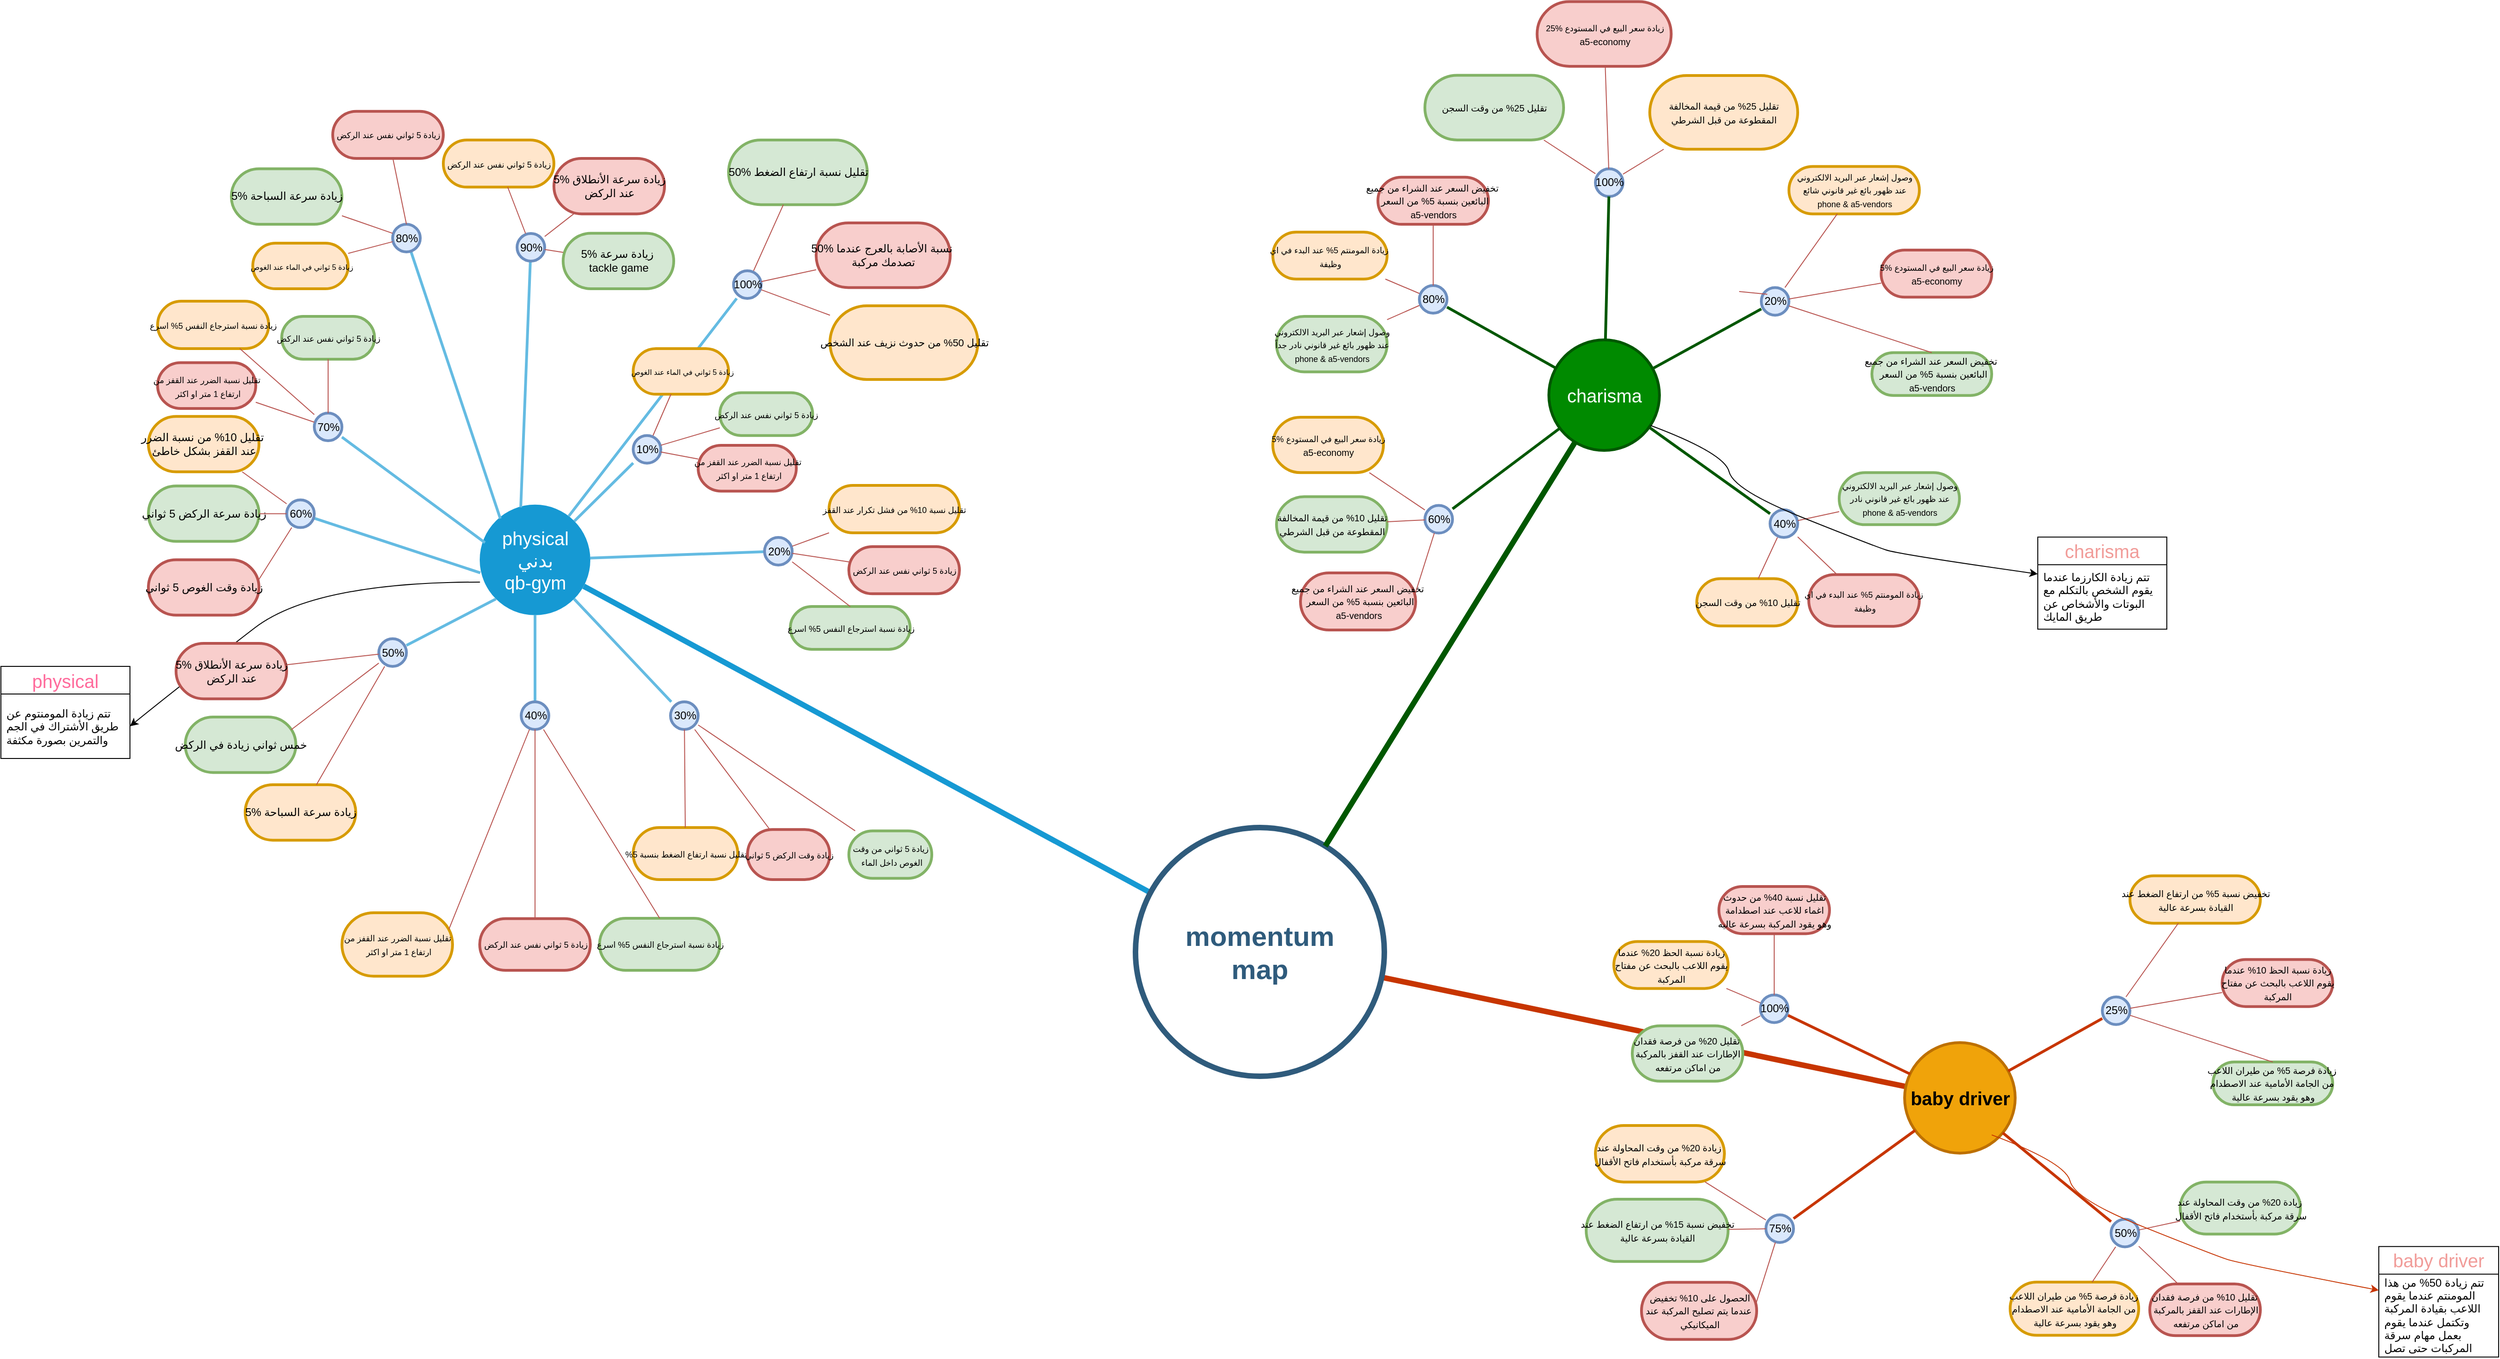 <mxfile version="24.2.5" type="github">
  <diagram id="6a731a19-8d31-9384-78a2-239565b7b9f0" name="Page-1">
    <mxGraphModel dx="5266" dy="2958" grid="1" gridSize="10" guides="1" tooltips="1" connect="1" arrows="1" fold="1" page="1" pageScale="1" pageWidth="1169" pageHeight="827" background="none" math="0" shadow="0">
      <root>
        <mxCell id="0" />
        <mxCell id="1" parent="0" />
        <mxCell id="WLHqO2OZkGNbgsktWJH0-1776" style="endArrow=none;strokeWidth=6;strokeColor=#C73500;html=1;fillColor=#fa6800;" edge="1" parent="1" source="1515" target="WLHqO2OZkGNbgsktWJH0-1732">
          <mxGeometry relative="1" as="geometry">
            <mxPoint x="1177" y="707" as="sourcePoint" />
            <mxPoint x="1448" y="268" as="targetPoint" />
          </mxGeometry>
        </mxCell>
        <mxCell id="1350" value="physical&lt;br&gt;&lt;div&gt;بدني&lt;br&gt;qb-gym&lt;/div&gt;" style="ellipse;whiteSpace=wrap;html=1;shadow=0;fontFamily=Helvetica;fontSize=20;fontColor=#FFFFFF;align=center;strokeWidth=3;fillColor=#1699D3;strokeColor=none;" parent="1" vertex="1">
          <mxGeometry x="249.5" y="325.88" width="120" height="120" as="geometry" />
        </mxCell>
        <mxCell id="1359" style="endArrow=none;strokeWidth=6;strokeColor=#1699D3;html=1;" parent="1" source="1515" target="1350" edge="1">
          <mxGeometry relative="1" as="geometry" />
        </mxCell>
        <mxCell id="1373" value="100%" style="rounded=1;fillColor=#dae8fc;strokeColor=#6c8ebf;strokeWidth=3;shadow=0;html=1;arcSize=50;" parent="1" vertex="1">
          <mxGeometry x="524.87" y="72" width="30" height="30" as="geometry" />
        </mxCell>
        <mxCell id="1377" value="" style="edgeStyle=none;endArrow=none;strokeWidth=3;strokeColor=#64BBE2;html=1;" parent="1" source="1350" target="WLHqO2OZkGNbgsktWJH0-1553" edge="1">
          <mxGeometry x="-221.5" y="56.5" width="100" height="100" as="geometry">
            <mxPoint x="-495.5" y="210.88" as="sourcePoint" />
            <mxPoint x="453.125" y="445.88" as="targetPoint" />
          </mxGeometry>
        </mxCell>
        <mxCell id="1379" value="" style="edgeStyle=none;endArrow=none;strokeWidth=3;strokeColor=#64BBE2;html=1;exitX=0.5;exitY=1;exitDx=0;exitDy=0;" parent="1" source="1350" target="WLHqO2OZkGNbgsktWJH0-1549" edge="1">
          <mxGeometry x="-221.5" y="56.5" width="100" height="100" as="geometry">
            <mxPoint x="-495.5" y="210.88" as="sourcePoint" />
            <mxPoint x="234.192" y="495.88" as="targetPoint" />
          </mxGeometry>
        </mxCell>
        <mxCell id="1380" value="" style="edgeStyle=none;endArrow=none;strokeWidth=3;strokeColor=#64BBE2;html=1;exitX=0;exitY=1;exitDx=0;exitDy=0;" parent="1" source="1350" target="WLHqO2OZkGNbgsktWJH0-1548" edge="1">
          <mxGeometry x="-221.5" y="56.5" width="100" height="100" as="geometry">
            <mxPoint x="-495.5" y="210.88" as="sourcePoint" />
            <mxPoint x="197" y="445.88" as="targetPoint" />
          </mxGeometry>
        </mxCell>
        <mxCell id="1381" value="" style="edgeStyle=none;endArrow=none;strokeWidth=3;strokeColor=#64BBE2;html=1;exitX=0.005;exitY=0.617;exitDx=0;exitDy=0;exitPerimeter=0;" parent="1" source="1350" target="WLHqO2OZkGNbgsktWJH0-1547" edge="1">
          <mxGeometry x="-221.5" y="56.5" width="100" height="100" as="geometry">
            <mxPoint x="-495.5" y="210.88" as="sourcePoint" />
            <mxPoint x="186" y="385.88" as="targetPoint" />
          </mxGeometry>
        </mxCell>
        <mxCell id="1382" value="" style="edgeStyle=none;endArrow=none;strokeWidth=3;strokeColor=#64BBE2;html=1;exitX=0.047;exitY=0.344;exitDx=0;exitDy=0;exitPerimeter=0;" parent="1" source="1350" target="WLHqO2OZkGNbgsktWJH0-1545" edge="1">
          <mxGeometry x="-221.5" y="56.5" width="100" height="100" as="geometry">
            <mxPoint x="-495.5" y="210.88" as="sourcePoint" />
            <mxPoint x="191.808" y="340.88" as="targetPoint" />
          </mxGeometry>
        </mxCell>
        <mxCell id="1384" value="" style="edgeStyle=none;endArrow=none;strokeWidth=3;strokeColor=#64BBE2;html=1;exitX=0.371;exitY=0.024;exitDx=0;exitDy=0;exitPerimeter=0;" parent="1" source="1350" target="WLHqO2OZkGNbgsktWJH0-1544" edge="1">
          <mxGeometry x="-221.5" y="56.5" width="100" height="100" as="geometry">
            <mxPoint x="-495.5" y="210.88" as="sourcePoint" />
            <mxPoint x="280.838" y="234.38" as="targetPoint" />
          </mxGeometry>
        </mxCell>
        <mxCell id="1385" value="" style="edgeStyle=none;endArrow=none;strokeWidth=3;strokeColor=#64BBE2;html=1;" parent="1" source="1350" target="1373" edge="1">
          <mxGeometry x="-221.5" y="56.5" width="100" height="100" as="geometry">
            <mxPoint x="-495.5" y="210.88" as="sourcePoint" />
            <mxPoint x="-395.5" y="110.88" as="targetPoint" />
          </mxGeometry>
        </mxCell>
        <mxCell id="1515" value="momentum&lt;br&gt;map" style="ellipse;whiteSpace=wrap;html=1;shadow=0;fontFamily=Helvetica;fontSize=30;fontColor=#2F5B7C;align=center;strokeColor=#2F5B7C;strokeWidth=6;fillColor=#FFFFFF;fontStyle=1;gradientColor=none;" parent="1" vertex="1">
          <mxGeometry x="961" y="676.5" width="270" height="270" as="geometry" />
        </mxCell>
        <mxCell id="104TM-tIM6dC0J846HSY-1542" value="" style="edgeStyle=none;endArrow=none;strokeWidth=3;strokeColor=#64BBE2;html=1;exitX=1;exitY=1;exitDx=0;exitDy=0;" parent="1" source="1350" target="WLHqO2OZkGNbgsktWJH0-1550" edge="1">
          <mxGeometry x="-221.5" y="56.5" width="100" height="100" as="geometry">
            <mxPoint x="287" y="446.38" as="sourcePoint" />
            <mxPoint x="357.403" y="520.88" as="targetPoint" />
          </mxGeometry>
        </mxCell>
        <mxCell id="WLHqO2OZkGNbgsktWJH0-1544" value="90%" style="rounded=1;fillColor=#dae8fc;strokeColor=#6c8ebf;strokeWidth=3;shadow=0;html=1;arcSize=50;" vertex="1" parent="1">
          <mxGeometry x="290" y="31.5" width="30" height="30" as="geometry" />
        </mxCell>
        <mxCell id="WLHqO2OZkGNbgsktWJH0-1546" value="" style="edgeStyle=none;endArrow=none;strokeWidth=3;strokeColor=#64BBE2;html=1;exitX=0.186;exitY=0.126;exitDx=0;exitDy=0;exitPerimeter=0;" edge="1" parent="1" source="1350" target="WLHqO2OZkGNbgsktWJH0-1551">
          <mxGeometry x="-221.5" y="56.5" width="100" height="100" as="geometry">
            <mxPoint x="278" y="334.38" as="sourcePoint" />
            <mxPoint x="246" y="284.38" as="targetPoint" />
          </mxGeometry>
        </mxCell>
        <mxCell id="WLHqO2OZkGNbgsktWJH0-1545" value="70%" style="rounded=1;fillColor=#dae8fc;strokeColor=#6c8ebf;strokeWidth=3;shadow=0;html=1;arcSize=50;" vertex="1" parent="1">
          <mxGeometry x="70" y="226.5" width="30" height="30" as="geometry" />
        </mxCell>
        <mxCell id="WLHqO2OZkGNbgsktWJH0-1547" value="60%" style="rounded=1;fillColor=#dae8fc;strokeColor=#6c8ebf;strokeWidth=3;shadow=0;html=1;arcSize=50;" vertex="1" parent="1">
          <mxGeometry x="40" y="320.79" width="30" height="30" as="geometry" />
        </mxCell>
        <mxCell id="WLHqO2OZkGNbgsktWJH0-1548" value="50%" style="rounded=1;fillColor=#dae8fc;strokeColor=#6c8ebf;strokeWidth=3;shadow=0;html=1;arcSize=50;" vertex="1" parent="1">
          <mxGeometry x="140" y="471.5" width="30" height="30" as="geometry" />
        </mxCell>
        <mxCell id="WLHqO2OZkGNbgsktWJH0-1549" value="40%" style="rounded=1;fillColor=#dae8fc;strokeColor=#6c8ebf;strokeWidth=3;shadow=0;html=1;arcSize=50;" vertex="1" parent="1">
          <mxGeometry x="294.5" y="540" width="30" height="30" as="geometry" />
        </mxCell>
        <mxCell id="WLHqO2OZkGNbgsktWJH0-1550" value="30%" style="rounded=1;fillColor=#dae8fc;strokeColor=#6c8ebf;strokeWidth=3;shadow=0;html=1;arcSize=50;" vertex="1" parent="1">
          <mxGeometry x="456.5" y="540" width="30" height="30" as="geometry" />
        </mxCell>
        <mxCell id="WLHqO2OZkGNbgsktWJH0-1551" value="80%" style="rounded=1;fillColor=#dae8fc;strokeColor=#6c8ebf;strokeWidth=3;shadow=0;html=1;arcSize=50;" vertex="1" parent="1">
          <mxGeometry x="155" y="21.5" width="30" height="30" as="geometry" />
        </mxCell>
        <mxCell id="WLHqO2OZkGNbgsktWJH0-1553" value="20%" style="rounded=1;fillColor=#dae8fc;strokeColor=#6c8ebf;strokeWidth=3;shadow=0;html=1;arcSize=50;" vertex="1" parent="1">
          <mxGeometry x="558.5" y="361.5" width="30" height="30" as="geometry" />
        </mxCell>
        <mxCell id="WLHqO2OZkGNbgsktWJH0-1555" value="" style="edgeStyle=none;endArrow=none;strokeWidth=3;strokeColor=#64BBE2;html=1;" edge="1" parent="1" source="1350" target="WLHqO2OZkGNbgsktWJH0-1554">
          <mxGeometry x="-221.5" y="56.5" width="100" height="100" as="geometry">
            <mxPoint x="366" y="365.38" as="sourcePoint" />
            <mxPoint x="432.417" y="341.816" as="targetPoint" />
          </mxGeometry>
        </mxCell>
        <mxCell id="WLHqO2OZkGNbgsktWJH0-1554" value="10%" style="rounded=1;fillColor=#dae8fc;strokeColor=#6c8ebf;strokeWidth=3;shadow=0;html=1;arcSize=50;" vertex="1" parent="1">
          <mxGeometry x="416" y="250.88" width="30" height="30" as="geometry" />
        </mxCell>
        <mxCell id="WLHqO2OZkGNbgsktWJH0-1561" value="&lt;font style=&quot;font-size: 8px;&quot;&gt;&amp;nbsp;زيادة 5 ثواني في الماء عند الغوص&lt;/font&gt;" style="rounded=1;fillColor=#ffe6cc;strokeColor=#d79b00;strokeWidth=3;shadow=0;html=1;arcSize=50;" vertex="1" parent="1">
          <mxGeometry x="416" y="156.5" width="103.5" height="49.5" as="geometry" />
        </mxCell>
        <mxCell id="WLHqO2OZkGNbgsktWJH0-1564" value="" style="endArrow=none;html=1;rounded=0;fillColor=#f8cecc;strokeColor=#b85450;" edge="1" parent="1" source="WLHqO2OZkGNbgsktWJH0-1554" target="WLHqO2OZkGNbgsktWJH0-1563">
          <mxGeometry width="50" height="50" relative="1" as="geometry">
            <mxPoint x="446" y="264.38" as="sourcePoint" />
            <mxPoint x="538" y="254.38" as="targetPoint" />
            <Array as="points" />
          </mxGeometry>
        </mxCell>
        <mxCell id="WLHqO2OZkGNbgsktWJH0-1563" value="&lt;font style=&quot;font-size: 9px;&quot;&gt;زيادة 5 ثواني نفس عند الركض&lt;/font&gt;" style="rounded=1;fillColor=#d5e8d4;strokeColor=#82b366;strokeWidth=3;shadow=0;html=1;arcSize=50;" vertex="1" parent="1">
          <mxGeometry x="510" y="204.38" width="100.75" height="46.5" as="geometry" />
        </mxCell>
        <mxCell id="WLHqO2OZkGNbgsktWJH0-1566" value="&lt;font style=&quot;font-size: 9px;&quot;&gt;تقليل نسبة الضرر عند القفز من&lt;/font&gt;&lt;div&gt;&lt;font style=&quot;font-size: 9px;&quot;&gt;&amp;nbsp;ارتفاع 1 متر او اكثر&lt;/font&gt;&lt;/div&gt;" style="rounded=1;fillColor=#f8cecc;strokeColor=#b85450;strokeWidth=3;shadow=0;html=1;arcSize=50;" vertex="1" parent="1">
          <mxGeometry x="486.5" y="261.5" width="106.5" height="49.75" as="geometry" />
        </mxCell>
        <mxCell id="WLHqO2OZkGNbgsktWJH0-1567" value="" style="endArrow=none;html=1;rounded=0;fillColor=#f8cecc;strokeColor=#b85450;" edge="1" parent="1" source="WLHqO2OZkGNbgsktWJH0-1554" target="WLHqO2OZkGNbgsktWJH0-1566">
          <mxGeometry width="50" height="50" relative="1" as="geometry">
            <mxPoint x="456" y="273.38" as="sourcePoint" />
            <mxPoint x="476" y="271.38" as="targetPoint" />
            <Array as="points" />
          </mxGeometry>
        </mxCell>
        <mxCell id="WLHqO2OZkGNbgsktWJH0-1568" value="&lt;span style=&quot;font-size: 9px;&quot;&gt;زيادة 5 ثواني نفس عند الركض&lt;/span&gt;" style="rounded=1;fillColor=#f8cecc;strokeColor=#b85450;strokeWidth=3;shadow=0;html=1;arcSize=50;" vertex="1" parent="1">
          <mxGeometry x="650" y="371.5" width="120" height="51.13" as="geometry" />
        </mxCell>
        <mxCell id="WLHqO2OZkGNbgsktWJH0-1569" value="" style="endArrow=none;html=1;rounded=0;fillColor=#f8cecc;strokeColor=#b85450;" edge="1" parent="1" target="WLHqO2OZkGNbgsktWJH0-1568" source="WLHqO2OZkGNbgsktWJH0-1553">
          <mxGeometry width="50" height="50" relative="1" as="geometry">
            <mxPoint x="575" y="387" as="sourcePoint" />
            <mxPoint x="622.0" y="376.5" as="targetPoint" />
            <Array as="points" />
          </mxGeometry>
        </mxCell>
        <mxCell id="WLHqO2OZkGNbgsktWJH0-1570" value="&lt;font style=&quot;font-size: 9px;&quot;&gt;تقليل نسبة 10% من فشل تكرار عند القفز&lt;/font&gt;" style="rounded=1;fillColor=#ffe6cc;strokeColor=#d79b00;strokeWidth=3;shadow=0;html=1;arcSize=50;" vertex="1" parent="1">
          <mxGeometry x="628.5" y="305" width="141.5" height="51.5" as="geometry" />
        </mxCell>
        <mxCell id="WLHqO2OZkGNbgsktWJH0-1571" value="" style="endArrow=none;html=1;rounded=0;fillColor=#f8cecc;strokeColor=#b85450;" edge="1" parent="1" target="WLHqO2OZkGNbgsktWJH0-1570" source="WLHqO2OZkGNbgsktWJH0-1553">
          <mxGeometry width="50" height="50" relative="1" as="geometry">
            <mxPoint x="595" y="354.25" as="sourcePoint" />
            <mxPoint x="625" y="354.25" as="targetPoint" />
            <Array as="points" />
          </mxGeometry>
        </mxCell>
        <mxCell id="WLHqO2OZkGNbgsktWJH0-1572" value="&lt;font style=&quot;font-size: 9px;&quot;&gt;زيادة نسبة استرجاع النفس 5% اسرع&lt;/font&gt;" style="rounded=1;fillColor=#d5e8d4;strokeColor=#82b366;strokeWidth=3;shadow=0;html=1;arcSize=50;" vertex="1" parent="1">
          <mxGeometry x="586.5" y="436.5" width="130" height="46.5" as="geometry" />
        </mxCell>
        <mxCell id="WLHqO2OZkGNbgsktWJH0-1573" value="" style="endArrow=none;html=1;rounded=0;fillColor=#f8cecc;strokeColor=#b85450;entryX=0.5;entryY=0;entryDx=0;entryDy=0;" edge="1" parent="1" target="WLHqO2OZkGNbgsktWJH0-1572" source="WLHqO2OZkGNbgsktWJH0-1553">
          <mxGeometry width="50" height="50" relative="1" as="geometry">
            <mxPoint x="565" y="411.5" as="sourcePoint" />
            <mxPoint x="595" y="411.5" as="targetPoint" />
            <Array as="points" />
          </mxGeometry>
        </mxCell>
        <mxCell id="WLHqO2OZkGNbgsktWJH0-1575" value="&lt;font style=&quot;font-size: 9px;&quot;&gt;زيادة 5 ثواني من وقت&lt;/font&gt;&lt;div&gt;&lt;font style=&quot;font-size: 9px;&quot;&gt;&amp;nbsp;الغوص داخل الماء&lt;/font&gt;&lt;/div&gt;" style="rounded=1;fillColor=#d5e8d4;strokeColor=#82b366;strokeWidth=3;shadow=0;html=1;arcSize=50;" vertex="1" parent="1">
          <mxGeometry x="650" y="680.07" width="90" height="51.5" as="geometry" />
        </mxCell>
        <mxCell id="WLHqO2OZkGNbgsktWJH0-1576" value="" style="endArrow=none;html=1;rounded=0;fillColor=#f8cecc;strokeColor=#b85450;" edge="1" parent="1" target="WLHqO2OZkGNbgsktWJH0-1575" source="WLHqO2OZkGNbgsktWJH0-1550">
          <mxGeometry width="50" height="50" relative="1" as="geometry">
            <mxPoint x="417" y="604.538" as="sourcePoint" />
            <mxPoint x="430" y="628.5" as="targetPoint" />
            <Array as="points" />
          </mxGeometry>
        </mxCell>
        <mxCell id="WLHqO2OZkGNbgsktWJH0-1577" value="&lt;font style=&quot;font-size: 9px;&quot;&gt;%تقليل نسبة ارتفاع الضغط بنسبة 5&lt;/font&gt;" style="rounded=1;fillColor=#ffe6cc;strokeColor=#d79b00;strokeWidth=3;shadow=0;html=1;arcSize=50;" vertex="1" parent="1">
          <mxGeometry x="416" y="676.5" width="113.5" height="56.5" as="geometry" />
        </mxCell>
        <mxCell id="WLHqO2OZkGNbgsktWJH0-1578" value="" style="endArrow=none;html=1;rounded=0;fillColor=#f8cecc;strokeColor=#b85450;curved=0;" edge="1" parent="1" target="WLHqO2OZkGNbgsktWJH0-1577" source="WLHqO2OZkGNbgsktWJH0-1550">
          <mxGeometry width="50" height="50" relative="1" as="geometry">
            <mxPoint x="410.25" y="649.997" as="sourcePoint" />
            <mxPoint x="370" y="694.79" as="targetPoint" />
            <Array as="points" />
          </mxGeometry>
        </mxCell>
        <mxCell id="WLHqO2OZkGNbgsktWJH0-1579" value="&lt;font style=&quot;font-size: 9px;&quot;&gt;زيادة وقت الركض 5 ثواني&lt;/font&gt;" style="rounded=1;fillColor=#f8cecc;strokeColor=#b85450;strokeWidth=3;shadow=0;html=1;arcSize=50;" vertex="1" parent="1">
          <mxGeometry x="540" y="678.63" width="89.25" height="54.37" as="geometry" />
        </mxCell>
        <mxCell id="WLHqO2OZkGNbgsktWJH0-1580" value="" style="endArrow=none;html=1;rounded=0;fillColor=#f8cecc;strokeColor=#b85450;" edge="1" parent="1" target="WLHqO2OZkGNbgsktWJH0-1579" source="WLHqO2OZkGNbgsktWJH0-1550">
          <mxGeometry width="50" height="50" relative="1" as="geometry">
            <mxPoint x="423.5" y="644" as="sourcePoint" />
            <mxPoint x="430" y="674.5" as="targetPoint" />
            <Array as="points" />
          </mxGeometry>
        </mxCell>
        <mxCell id="WLHqO2OZkGNbgsktWJH0-1583" value="" style="endArrow=none;html=1;rounded=0;fillColor=#f8cecc;strokeColor=#b85450;" edge="1" parent="1" source="WLHqO2OZkGNbgsktWJH0-1554" target="WLHqO2OZkGNbgsktWJH0-1561">
          <mxGeometry width="50" height="50" relative="1" as="geometry">
            <mxPoint x="387" y="190.5" as="sourcePoint" />
            <mxPoint x="568" y="141.5" as="targetPoint" />
            <Array as="points" />
          </mxGeometry>
        </mxCell>
        <mxCell id="WLHqO2OZkGNbgsktWJH0-1593" value="&lt;span style=&quot;font-size: 9px;&quot;&gt;زيادة 5 ثواني نفس عند الركض&lt;/span&gt;" style="rounded=1;fillColor=#f8cecc;strokeColor=#b85450;strokeWidth=3;shadow=0;html=1;arcSize=50;" vertex="1" parent="1">
          <mxGeometry x="249.5" y="775.37" width="120" height="56.13" as="geometry" />
        </mxCell>
        <mxCell id="WLHqO2OZkGNbgsktWJH0-1594" value="" style="endArrow=none;html=1;rounded=0;fillColor=#f8cecc;strokeColor=#b85450;" edge="1" parent="1" target="WLHqO2OZkGNbgsktWJH0-1593" source="WLHqO2OZkGNbgsktWJH0-1549">
          <mxGeometry width="50" height="50" relative="1" as="geometry">
            <mxPoint x="-140" y="677.88" as="sourcePoint" />
            <mxPoint x="-107.0" y="677.38" as="targetPoint" />
            <Array as="points" />
          </mxGeometry>
        </mxCell>
        <mxCell id="WLHqO2OZkGNbgsktWJH0-1595" value="&lt;span style=&quot;font-size: 9px;&quot;&gt;تقليل نسبة الضرر عند القفز من&lt;/span&gt;&lt;div&gt;&lt;span style=&quot;font-size: 9px;&quot;&gt;&amp;nbsp;ارتفاع 1 متر او اكثر&lt;/span&gt;&lt;/div&gt;" style="rounded=1;fillColor=#ffe6cc;strokeColor=#d79b00;strokeWidth=3;shadow=0;html=1;arcSize=50;" vertex="1" parent="1">
          <mxGeometry x="100" y="769" width="120" height="68.88" as="geometry" />
        </mxCell>
        <mxCell id="WLHqO2OZkGNbgsktWJH0-1596" value="" style="endArrow=none;html=1;rounded=0;fillColor=#f8cecc;strokeColor=#b85450;entryX=0.967;entryY=0.26;entryDx=0;entryDy=0;entryPerimeter=0;" edge="1" parent="1" target="WLHqO2OZkGNbgsktWJH0-1595" source="WLHqO2OZkGNbgsktWJH0-1549">
          <mxGeometry width="50" height="50" relative="1" as="geometry">
            <mxPoint x="-140" y="670" as="sourcePoint" />
            <mxPoint x="-104" y="655.13" as="targetPoint" />
            <Array as="points" />
          </mxGeometry>
        </mxCell>
        <mxCell id="WLHqO2OZkGNbgsktWJH0-1597" value="&lt;font style=&quot;font-size: 9px;&quot;&gt;زيادة نسبة استرجاع النفس 5% اسرع&lt;/font&gt;" style="rounded=1;fillColor=#d5e8d4;strokeColor=#82b366;strokeWidth=3;shadow=0;html=1;arcSize=50;" vertex="1" parent="1">
          <mxGeometry x="379.5" y="775" width="130.5" height="56.5" as="geometry" />
        </mxCell>
        <mxCell id="WLHqO2OZkGNbgsktWJH0-1598" value="" style="endArrow=none;html=1;rounded=0;fillColor=#f8cecc;strokeColor=#b85450;entryX=0.5;entryY=0;entryDx=0;entryDy=0;" edge="1" parent="1" target="WLHqO2OZkGNbgsktWJH0-1597" source="WLHqO2OZkGNbgsktWJH0-1549">
          <mxGeometry width="50" height="50" relative="1" as="geometry">
            <mxPoint x="-140" y="683.88" as="sourcePoint" />
            <mxPoint x="-134" y="712.38" as="targetPoint" />
            <Array as="points" />
          </mxGeometry>
        </mxCell>
        <mxCell id="WLHqO2OZkGNbgsktWJH0-1599" value="&lt;font color=&quot;#ff6b9c&quot;&gt;&lt;span style=&quot;font-size: 20px;&quot;&gt;physical&lt;/span&gt;&lt;/font&gt;" style="swimlane;fontStyle=0;childLayout=stackLayout;horizontal=1;startSize=30;horizontalStack=0;resizeParent=1;resizeParentMax=0;resizeLast=0;collapsible=1;marginBottom=0;whiteSpace=wrap;html=1;" vertex="1" parent="1">
          <mxGeometry x="-270" y="501.5" width="140" height="100" as="geometry" />
        </mxCell>
        <mxCell id="WLHqO2OZkGNbgsktWJH0-1600" value="تتم زيادة المومنتوم عن طريق الأشتراك في الجم والتمرين بصورة مكثفة" style="text;strokeColor=none;fillColor=none;align=left;verticalAlign=middle;spacingLeft=4;spacingRight=4;overflow=hidden;points=[[0,0.5],[1,0.5]];portConstraint=eastwest;rotatable=0;whiteSpace=wrap;html=1;" vertex="1" parent="WLHqO2OZkGNbgsktWJH0-1599">
          <mxGeometry y="30" width="140" height="70" as="geometry" />
        </mxCell>
        <mxCell id="WLHqO2OZkGNbgsktWJH0-1603" value="" style="curved=1;endArrow=classic;html=1;rounded=0;entryX=1;entryY=0.5;entryDx=0;entryDy=0;exitX=0.002;exitY=0.701;exitDx=0;exitDy=0;exitPerimeter=0;" edge="1" parent="1" source="1350" target="WLHqO2OZkGNbgsktWJH0-1600">
          <mxGeometry width="50" height="50" relative="1" as="geometry">
            <mxPoint x="470" y="530" as="sourcePoint" />
            <mxPoint x="520" y="480" as="targetPoint" />
            <Array as="points">
              <mxPoint x="70" y="410" />
              <mxPoint x="-60" y="510" />
            </Array>
          </mxGeometry>
        </mxCell>
        <mxCell id="WLHqO2OZkGNbgsktWJH0-1604" value="5% زيادة سرعة الأنطلاق&lt;div&gt;عند الركض&lt;/div&gt;" style="rounded=1;fillColor=#f8cecc;strokeColor=#b85450;strokeWidth=3;shadow=0;html=1;arcSize=50;" vertex="1" parent="1">
          <mxGeometry x="-80" y="476.5" width="120" height="60.19" as="geometry" />
        </mxCell>
        <mxCell id="WLHqO2OZkGNbgsktWJH0-1605" value="خمس ثواني زيادة في الركض" style="rounded=1;fillColor=#d5e8d4;strokeColor=#82b366;strokeWidth=3;shadow=0;html=1;arcSize=50;" vertex="1" parent="1">
          <mxGeometry x="-70" y="556.5" width="120" height="60.19" as="geometry" />
        </mxCell>
        <mxCell id="WLHqO2OZkGNbgsktWJH0-1606" value="5% زيادة سرعة السباحة" style="rounded=1;fillColor=#ffe6cc;strokeColor=#d79b00;strokeWidth=3;shadow=0;html=1;arcSize=50;" vertex="1" parent="1">
          <mxGeometry x="-5" y="630" width="120" height="60.19" as="geometry" />
        </mxCell>
        <mxCell id="WLHqO2OZkGNbgsktWJH0-1607" value="" style="endArrow=none;html=1;rounded=0;fillColor=#f8cecc;strokeColor=#b85450;" edge="1" parent="1" source="WLHqO2OZkGNbgsktWJH0-1548" target="WLHqO2OZkGNbgsktWJH0-1604">
          <mxGeometry width="50" height="50" relative="1" as="geometry">
            <mxPoint x="123.25" y="458" as="sourcePoint" />
            <mxPoint x="28.25" y="505" as="targetPoint" />
            <Array as="points" />
          </mxGeometry>
        </mxCell>
        <mxCell id="WLHqO2OZkGNbgsktWJH0-1608" value="" style="endArrow=none;html=1;rounded=0;fillColor=#f8cecc;strokeColor=#b85450;entryX=0.957;entryY=0.231;entryDx=0;entryDy=0;entryPerimeter=0;" edge="1" parent="1" source="WLHqO2OZkGNbgsktWJH0-1548" target="WLHqO2OZkGNbgsktWJH0-1605">
          <mxGeometry width="50" height="50" relative="1" as="geometry">
            <mxPoint x="140" y="473.19" as="sourcePoint" />
            <mxPoint x="45" y="520.19" as="targetPoint" />
            <Array as="points" />
          </mxGeometry>
        </mxCell>
        <mxCell id="WLHqO2OZkGNbgsktWJH0-1609" value="" style="endArrow=none;html=1;rounded=0;fillColor=#f8cecc;strokeColor=#b85450;" edge="1" parent="1" source="WLHqO2OZkGNbgsktWJH0-1548" target="WLHqO2OZkGNbgsktWJH0-1606">
          <mxGeometry width="50" height="50" relative="1" as="geometry">
            <mxPoint x="325" y="592" as="sourcePoint" />
            <mxPoint x="230" y="639" as="targetPoint" />
            <Array as="points" />
          </mxGeometry>
        </mxCell>
        <mxCell id="WLHqO2OZkGNbgsktWJH0-1610" value="زيادة وقت الغوص 5 ثواني" style="rounded=1;fillColor=#f8cecc;strokeColor=#b85450;strokeWidth=3;shadow=0;html=1;arcSize=50;" vertex="1" parent="1">
          <mxGeometry x="-110" y="385.69" width="120" height="60.19" as="geometry" />
        </mxCell>
        <mxCell id="WLHqO2OZkGNbgsktWJH0-1611" value="زيادة سرعة الركض 5 ثواني" style="rounded=1;fillColor=#d5e8d4;strokeColor=#82b366;strokeWidth=3;shadow=0;html=1;arcSize=50;" vertex="1" parent="1">
          <mxGeometry x="-110" y="305.6" width="120" height="60.19" as="geometry" />
        </mxCell>
        <mxCell id="WLHqO2OZkGNbgsktWJH0-1612" value="تقليل 10% من نسبة الضرر&amp;nbsp;&lt;div&gt;عند القفز بشكل خاطئ&lt;/div&gt;" style="rounded=1;fillColor=#ffe6cc;strokeColor=#d79b00;strokeWidth=3;shadow=0;html=1;arcSize=50;" vertex="1" parent="1">
          <mxGeometry x="-110" y="230.08" width="120" height="60.19" as="geometry" />
        </mxCell>
        <mxCell id="WLHqO2OZkGNbgsktWJH0-1613" value="" style="endArrow=none;html=1;rounded=0;fillColor=#f8cecc;strokeColor=#b85450;" edge="1" parent="1" source="WLHqO2OZkGNbgsktWJH0-1547" target="WLHqO2OZkGNbgsktWJH0-1612">
          <mxGeometry width="50" height="50" relative="1" as="geometry">
            <mxPoint x="55" y="262.27" as="sourcePoint" />
            <mxPoint x="10" y="290.27" as="targetPoint" />
            <Array as="points" />
          </mxGeometry>
        </mxCell>
        <mxCell id="WLHqO2OZkGNbgsktWJH0-1614" value="" style="endArrow=none;html=1;rounded=0;fillColor=#f8cecc;strokeColor=#b85450;" edge="1" parent="1" source="WLHqO2OZkGNbgsktWJH0-1547" target="WLHqO2OZkGNbgsktWJH0-1611">
          <mxGeometry width="50" height="50" relative="1" as="geometry">
            <mxPoint x="40" y="327.79" as="sourcePoint" />
            <mxPoint x="-5" y="355.79" as="targetPoint" />
            <Array as="points" />
          </mxGeometry>
        </mxCell>
        <mxCell id="WLHqO2OZkGNbgsktWJH0-1615" value="" style="endArrow=none;html=1;rounded=0;fillColor=#f8cecc;strokeColor=#b85450;entryX=0.994;entryY=0.373;entryDx=0;entryDy=0;entryPerimeter=0;" edge="1" parent="1" source="WLHqO2OZkGNbgsktWJH0-1547" target="WLHqO2OZkGNbgsktWJH0-1610">
          <mxGeometry width="50" height="50" relative="1" as="geometry">
            <mxPoint x="55" y="375.79" as="sourcePoint" />
            <mxPoint x="10" y="403.79" as="targetPoint" />
            <Array as="points" />
          </mxGeometry>
        </mxCell>
        <mxCell id="WLHqO2OZkGNbgsktWJH0-1618" value="&lt;font style=&quot;font-size: 9px;&quot;&gt;تقليل نسبة الضرر عند القفز من&lt;/font&gt;&lt;div&gt;&lt;font style=&quot;font-size: 9px;&quot;&gt;&amp;nbsp;ارتفاع 1 متر او اكثر&lt;/font&gt;&lt;/div&gt;" style="rounded=1;fillColor=#f8cecc;strokeColor=#b85450;strokeWidth=3;shadow=0;html=1;arcSize=50;" vertex="1" parent="1">
          <mxGeometry x="-100" y="171.75" width="106.5" height="49.75" as="geometry" />
        </mxCell>
        <mxCell id="WLHqO2OZkGNbgsktWJH0-1619" value="&lt;font style=&quot;font-size: 9px;&quot;&gt;زيادة 5 ثواني نفس عند الركض&lt;/font&gt;" style="rounded=1;fillColor=#d5e8d4;strokeColor=#82b366;strokeWidth=3;shadow=0;html=1;arcSize=50;" vertex="1" parent="1">
          <mxGeometry x="34.63" y="121.5" width="100.75" height="46.5" as="geometry" />
        </mxCell>
        <mxCell id="WLHqO2OZkGNbgsktWJH0-1620" value="&lt;font style=&quot;font-size: 9px;&quot;&gt;زيادة نسبة استرجاع النفس 5% اسرع&lt;/font&gt;" style="rounded=1;fillColor=#ffe6cc;strokeColor=#d79b00;strokeWidth=3;shadow=0;html=1;arcSize=50;" vertex="1" parent="1">
          <mxGeometry x="-100" y="105" width="120.5" height="51.5" as="geometry" />
        </mxCell>
        <mxCell id="WLHqO2OZkGNbgsktWJH0-1621" value="" style="endArrow=none;html=1;rounded=0;fillColor=#f8cecc;strokeColor=#b85450;" edge="1" parent="1" source="WLHqO2OZkGNbgsktWJH0-1545" target="WLHqO2OZkGNbgsktWJH0-1619">
          <mxGeometry width="50" height="50" relative="1" as="geometry">
            <mxPoint x="88" y="226.5" as="sourcePoint" />
            <mxPoint x="40" y="191.5" as="targetPoint" />
            <Array as="points" />
          </mxGeometry>
        </mxCell>
        <mxCell id="WLHqO2OZkGNbgsktWJH0-1622" value="" style="endArrow=none;html=1;rounded=0;fillColor=#f8cecc;strokeColor=#b85450;" edge="1" parent="1" source="WLHqO2OZkGNbgsktWJH0-1545" target="WLHqO2OZkGNbgsktWJH0-1620">
          <mxGeometry width="50" height="50" relative="1" as="geometry">
            <mxPoint x="34.63" y="225.5" as="sourcePoint" />
            <mxPoint x="34.63" y="166.5" as="targetPoint" />
            <Array as="points" />
          </mxGeometry>
        </mxCell>
        <mxCell id="WLHqO2OZkGNbgsktWJH0-1623" value="" style="endArrow=none;html=1;rounded=0;fillColor=#f8cecc;strokeColor=#b85450;" edge="1" parent="1" source="WLHqO2OZkGNbgsktWJH0-1545" target="WLHqO2OZkGNbgsktWJH0-1618">
          <mxGeometry width="50" height="50" relative="1" as="geometry">
            <mxPoint x="61" y="252.5" as="sourcePoint" />
            <mxPoint x="-20" y="181.5" as="targetPoint" />
            <Array as="points" />
          </mxGeometry>
        </mxCell>
        <mxCell id="WLHqO2OZkGNbgsktWJH0-1625" value="&lt;font style=&quot;font-size: 8px;&quot;&gt;&amp;nbsp;زيادة 5 ثواني في الماء عند الغوص&lt;/font&gt;" style="rounded=1;fillColor=#ffe6cc;strokeColor=#d79b00;strokeWidth=3;shadow=0;html=1;arcSize=50;" vertex="1" parent="1">
          <mxGeometry x="3.25" y="42" width="103.5" height="49.5" as="geometry" />
        </mxCell>
        <mxCell id="WLHqO2OZkGNbgsktWJH0-1626" value="&lt;span style=&quot;font-size: 9px;&quot;&gt;زيادة 5 ثواني نفس عند الركض&lt;/span&gt;" style="rounded=1;fillColor=#f8cecc;strokeColor=#b85450;strokeWidth=3;shadow=0;html=1;arcSize=50;" vertex="1" parent="1">
          <mxGeometry x="90" y="-101.13" width="120" height="51.13" as="geometry" />
        </mxCell>
        <mxCell id="WLHqO2OZkGNbgsktWJH0-1627" value="5% زيادة سرعة السباحة" style="rounded=1;fillColor=#d5e8d4;strokeColor=#82b366;strokeWidth=3;shadow=0;html=1;arcSize=50;" vertex="1" parent="1">
          <mxGeometry x="-20" y="-38.69" width="120" height="60.19" as="geometry" />
        </mxCell>
        <mxCell id="WLHqO2OZkGNbgsktWJH0-1629" value="" style="endArrow=none;html=1;rounded=0;fillColor=#f8cecc;strokeColor=#b85450;exitX=0.5;exitY=0;exitDx=0;exitDy=0;" edge="1" parent="1" source="WLHqO2OZkGNbgsktWJH0-1551" target="WLHqO2OZkGNbgsktWJH0-1626">
          <mxGeometry width="50" height="50" relative="1" as="geometry">
            <mxPoint x="170" y="9" as="sourcePoint" />
            <mxPoint x="170" y="-50" as="targetPoint" />
            <Array as="points" />
          </mxGeometry>
        </mxCell>
        <mxCell id="WLHqO2OZkGNbgsktWJH0-1630" value="" style="endArrow=none;html=1;rounded=0;fillColor=#f8cecc;strokeColor=#b85450;" edge="1" parent="1" source="WLHqO2OZkGNbgsktWJH0-1551" target="WLHqO2OZkGNbgsktWJH0-1627">
          <mxGeometry width="50" height="50" relative="1" as="geometry">
            <mxPoint x="92.5" y="61.5" as="sourcePoint" />
            <mxPoint x="77.5" y="-9.5" as="targetPoint" />
            <Array as="points" />
          </mxGeometry>
        </mxCell>
        <mxCell id="WLHqO2OZkGNbgsktWJH0-1631" value="" style="endArrow=none;html=1;rounded=0;fillColor=#f8cecc;strokeColor=#b85450;" edge="1" parent="1" source="WLHqO2OZkGNbgsktWJH0-1551" target="WLHqO2OZkGNbgsktWJH0-1625">
          <mxGeometry width="50" height="50" relative="1" as="geometry">
            <mxPoint x="148.25" y="46.9" as="sourcePoint" />
            <mxPoint x="100" y="61.496" as="targetPoint" />
            <Array as="points" />
          </mxGeometry>
        </mxCell>
        <mxCell id="WLHqO2OZkGNbgsktWJH0-1632" value="&lt;span style=&quot;font-size: 9px;&quot;&gt;زيادة 5 ثواني نفس عند الركض&lt;/span&gt;" style="rounded=1;fillColor=#ffe6cc;strokeColor=#d79b00;strokeWidth=3;shadow=0;html=1;arcSize=50;" vertex="1" parent="1">
          <mxGeometry x="210" y="-70" width="120" height="51.13" as="geometry" />
        </mxCell>
        <mxCell id="WLHqO2OZkGNbgsktWJH0-1633" value="" style="endArrow=none;html=1;rounded=0;fillColor=#f8cecc;strokeColor=#b85450;" edge="1" parent="1" source="WLHqO2OZkGNbgsktWJH0-1544" target="WLHqO2OZkGNbgsktWJH0-1632">
          <mxGeometry width="50" height="50" relative="1" as="geometry">
            <mxPoint x="180" y="32" as="sourcePoint" />
            <mxPoint x="165" y="-40" as="targetPoint" />
            <Array as="points" />
          </mxGeometry>
        </mxCell>
        <mxCell id="WLHqO2OZkGNbgsktWJH0-1634" value="5% زيادة سرعة الأنطلاق&lt;div&gt;عند الركض&lt;/div&gt;" style="rounded=1;fillColor=#f8cecc;strokeColor=#b85450;strokeWidth=3;shadow=0;html=1;arcSize=50;" vertex="1" parent="1">
          <mxGeometry x="330" y="-50.0" width="120" height="60.19" as="geometry" />
        </mxCell>
        <mxCell id="WLHqO2OZkGNbgsktWJH0-1635" value="" style="endArrow=none;html=1;rounded=0;fillColor=#f8cecc;strokeColor=#b85450;" edge="1" parent="1" source="WLHqO2OZkGNbgsktWJH0-1544" target="WLHqO2OZkGNbgsktWJH0-1634">
          <mxGeometry width="50" height="50" relative="1" as="geometry">
            <mxPoint x="312" y="42" as="sourcePoint" />
            <mxPoint x="295" y="-40" as="targetPoint" />
            <Array as="points" />
          </mxGeometry>
        </mxCell>
        <mxCell id="WLHqO2OZkGNbgsktWJH0-1636" value="5% زيادة سرعة&amp;nbsp;&lt;div&gt;tackle game&lt;/div&gt;" style="rounded=1;fillColor=#d5e8d4;strokeColor=#82b366;strokeWidth=3;shadow=0;html=1;arcSize=50;" vertex="1" parent="1">
          <mxGeometry x="340" y="31.31" width="120" height="60.19" as="geometry" />
        </mxCell>
        <mxCell id="WLHqO2OZkGNbgsktWJH0-1637" value="" style="endArrow=none;html=1;rounded=0;fillColor=#f8cecc;strokeColor=#b85450;" edge="1" parent="1" source="WLHqO2OZkGNbgsktWJH0-1544" target="WLHqO2OZkGNbgsktWJH0-1636">
          <mxGeometry width="50" height="50" relative="1" as="geometry">
            <mxPoint x="330" y="43" as="sourcePoint" />
            <mxPoint x="377" as="targetPoint" />
            <Array as="points" />
          </mxGeometry>
        </mxCell>
        <mxCell id="WLHqO2OZkGNbgsktWJH0-1638" value="50% تقليل نسبة ارتفاع الضغط" style="rounded=1;fillColor=#d5e8d4;strokeColor=#82b366;strokeWidth=3;shadow=0;html=1;arcSize=50;" vertex="1" parent="1">
          <mxGeometry x="519.5" y="-70" width="150.5" height="70.19" as="geometry" />
        </mxCell>
        <mxCell id="WLHqO2OZkGNbgsktWJH0-1639" value="50% نسبة الأصابة بالعرج عندما&amp;nbsp;&lt;div&gt;تصدمك مركبة&lt;/div&gt;" style="rounded=1;fillColor=#f8cecc;strokeColor=#b85450;strokeWidth=3;shadow=0;html=1;arcSize=50;" vertex="1" parent="1">
          <mxGeometry x="614.5" y="20" width="145.5" height="70.19" as="geometry" />
        </mxCell>
        <mxCell id="WLHqO2OZkGNbgsktWJH0-1640" value="&lt;font style=&quot;font-size: 11px;&quot;&gt;تقليل 50% من حدوث نزيف عند الشخص&lt;/font&gt;" style="rounded=1;fillColor=#ffe6cc;strokeColor=#d79b00;strokeWidth=3;shadow=0;html=1;arcSize=50;" vertex="1" parent="1">
          <mxGeometry x="629.5" y="110" width="160.5" height="80" as="geometry" />
        </mxCell>
        <mxCell id="WLHqO2OZkGNbgsktWJH0-1641" value="" style="endArrow=none;html=1;rounded=0;fillColor=#f8cecc;strokeColor=#b85450;" edge="1" parent="1" source="1373" target="WLHqO2OZkGNbgsktWJH0-1638">
          <mxGeometry width="50" height="50" relative="1" as="geometry">
            <mxPoint x="309.5" y="75" as="sourcePoint" />
            <mxPoint x="340.5" y="50" as="targetPoint" />
            <Array as="points" />
          </mxGeometry>
        </mxCell>
        <mxCell id="WLHqO2OZkGNbgsktWJH0-1642" value="" style="endArrow=none;html=1;rounded=0;fillColor=#f8cecc;strokeColor=#b85450;" edge="1" parent="1" source="1373" target="WLHqO2OZkGNbgsktWJH0-1639">
          <mxGeometry width="50" height="50" relative="1" as="geometry">
            <mxPoint x="554.5" y="82" as="sourcePoint" />
            <mxPoint x="579.5" y="10" as="targetPoint" />
            <Array as="points" />
          </mxGeometry>
        </mxCell>
        <mxCell id="WLHqO2OZkGNbgsktWJH0-1643" value="" style="endArrow=none;html=1;rounded=0;fillColor=#f8cecc;strokeColor=#b85450;" edge="1" parent="1" source="1373" target="WLHqO2OZkGNbgsktWJH0-1640">
          <mxGeometry width="50" height="50" relative="1" as="geometry">
            <mxPoint x="564.5" y="94" as="sourcePoint" />
            <mxPoint x="624.5" y="82" as="targetPoint" />
            <Array as="points" />
          </mxGeometry>
        </mxCell>
        <mxCell id="WLHqO2OZkGNbgsktWJH0-1644" value="charisma" style="ellipse;whiteSpace=wrap;html=1;shadow=0;fontFamily=Helvetica;fontSize=20;fontColor=#ffffff;align=center;strokeWidth=3;fillColor=#008a00;strokeColor=#005700;" vertex="1" parent="1">
          <mxGeometry x="1409.5" y="147.01" width="120" height="120" as="geometry" />
        </mxCell>
        <mxCell id="WLHqO2OZkGNbgsktWJH0-1645" value="100%" style="rounded=1;fillColor=#dae8fc;strokeColor=#6c8ebf;strokeWidth=3;shadow=0;html=1;arcSize=50;" vertex="1" parent="1">
          <mxGeometry x="1460" y="-38.69" width="30" height="30" as="geometry" />
        </mxCell>
        <mxCell id="WLHqO2OZkGNbgsktWJH0-1646" value="" style="edgeStyle=none;endArrow=none;strokeWidth=3;strokeColor=#005700;html=1;fillColor=#008a00;" edge="1" parent="1" source="WLHqO2OZkGNbgsktWJH0-1644" target="WLHqO2OZkGNbgsktWJH0-1662">
          <mxGeometry x="-221.5" y="56.5" width="100" height="100" as="geometry">
            <mxPoint x="664.5" y="32.01" as="sourcePoint" />
            <mxPoint x="1613.125" y="267.01" as="targetPoint" />
          </mxGeometry>
        </mxCell>
        <mxCell id="WLHqO2OZkGNbgsktWJH0-1647" value="" style="edgeStyle=none;endArrow=none;strokeWidth=3;strokeColor=#005700;html=1;fillColor=#008a00;" edge="1" parent="1" source="WLHqO2OZkGNbgsktWJH0-1644" target="WLHqO2OZkGNbgsktWJH0-1659">
          <mxGeometry x="-221.5" y="56.5" width="100" height="100" as="geometry">
            <mxPoint x="664.5" y="32.01" as="sourcePoint" />
            <mxPoint x="1394.192" y="317.01" as="targetPoint" />
          </mxGeometry>
        </mxCell>
        <mxCell id="WLHqO2OZkGNbgsktWJH0-1649" value="" style="edgeStyle=none;endArrow=none;strokeWidth=3;strokeColor=#005700;html=1;fillColor=#008a00;" edge="1" parent="1" source="WLHqO2OZkGNbgsktWJH0-1644" target="WLHqO2OZkGNbgsktWJH0-1657">
          <mxGeometry x="-221.5" y="56.5" width="100" height="100" as="geometry">
            <mxPoint x="1360.1" y="291.34" as="sourcePoint" />
            <mxPoint x="1296" y="277.3" as="targetPoint" />
          </mxGeometry>
        </mxCell>
        <mxCell id="WLHqO2OZkGNbgsktWJH0-1652" value="" style="edgeStyle=none;endArrow=none;strokeWidth=3;strokeColor=#005700;html=1;fillColor=#008a00;" edge="1" parent="1" source="WLHqO2OZkGNbgsktWJH0-1644" target="WLHqO2OZkGNbgsktWJH0-1645">
          <mxGeometry x="-221.5" y="56.5" width="100" height="100" as="geometry">
            <mxPoint x="664.5" y="32.01" as="sourcePoint" />
            <mxPoint x="764.5" y="-67.99" as="targetPoint" />
          </mxGeometry>
        </mxCell>
        <mxCell id="WLHqO2OZkGNbgsktWJH0-1655" value="" style="edgeStyle=none;endArrow=none;strokeWidth=3;strokeColor=#005700;html=1;fillColor=#008a00;" edge="1" parent="1" source="WLHqO2OZkGNbgsktWJH0-1644" target="WLHqO2OZkGNbgsktWJH0-1661">
          <mxGeometry x="-221.5" y="56.5" width="100" height="100" as="geometry">
            <mxPoint x="1438" y="155.51" as="sourcePoint" />
            <mxPoint x="1406" y="105.51" as="targetPoint" />
          </mxGeometry>
        </mxCell>
        <mxCell id="WLHqO2OZkGNbgsktWJH0-1657" value="60%" style="rounded=1;fillColor=#dae8fc;strokeColor=#6c8ebf;strokeWidth=3;shadow=0;html=1;arcSize=50;" vertex="1" parent="1">
          <mxGeometry x="1275" y="326.77" width="30" height="30" as="geometry" />
        </mxCell>
        <mxCell id="WLHqO2OZkGNbgsktWJH0-1659" value="40%" style="rounded=1;fillColor=#dae8fc;strokeColor=#6c8ebf;strokeWidth=3;shadow=0;html=1;arcSize=50;" vertex="1" parent="1">
          <mxGeometry x="1649.5" y="331.5" width="30" height="30" as="geometry" />
        </mxCell>
        <mxCell id="WLHqO2OZkGNbgsktWJH0-1661" value="80%" style="rounded=1;fillColor=#dae8fc;strokeColor=#6c8ebf;strokeWidth=3;shadow=0;html=1;arcSize=50;" vertex="1" parent="1">
          <mxGeometry x="1269" y="88" width="30" height="30" as="geometry" />
        </mxCell>
        <mxCell id="WLHqO2OZkGNbgsktWJH0-1662" value="20%" style="rounded=1;fillColor=#dae8fc;strokeColor=#6c8ebf;strokeWidth=3;shadow=0;html=1;arcSize=50;" vertex="1" parent="1">
          <mxGeometry x="1640" y="90.19" width="30" height="30" as="geometry" />
        </mxCell>
        <mxCell id="WLHqO2OZkGNbgsktWJH0-1669" value="" style="endArrow=none;html=1;rounded=0;fillColor=#f8cecc;strokeColor=#b85450;" edge="1" parent="1" source="WLHqO2OZkGNbgsktWJH0-1664">
          <mxGeometry width="50" height="50" relative="1" as="geometry">
            <mxPoint x="1616" y="94.51" as="sourcePoint" />
            <mxPoint x="1646.5" y="97.47" as="targetPoint" />
            <Array as="points" />
          </mxGeometry>
        </mxCell>
        <mxCell id="WLHqO2OZkGNbgsktWJH0-1670" value="&lt;div&gt;&lt;span style=&quot;font-size: 9px; background-color: initial;&quot;&gt;5% زيادة سعر البيع في المستودع&lt;/span&gt;&lt;br&gt;&lt;/div&gt;&lt;div&gt;&lt;font size=&quot;1&quot;&gt;a5-economy&lt;/font&gt;&lt;/div&gt;" style="rounded=1;fillColor=#f8cecc;strokeColor=#b85450;strokeWidth=3;shadow=0;html=1;arcSize=50;" vertex="1" parent="1">
          <mxGeometry x="1770" y="49.53" width="120" height="51.13" as="geometry" />
        </mxCell>
        <mxCell id="WLHqO2OZkGNbgsktWJH0-1671" value="" style="endArrow=none;html=1;rounded=0;fillColor=#f8cecc;strokeColor=#b85450;" edge="1" parent="1" source="WLHqO2OZkGNbgsktWJH0-1662" target="WLHqO2OZkGNbgsktWJH0-1670">
          <mxGeometry width="50" height="50" relative="1" as="geometry">
            <mxPoint x="1770.5" y="6" as="sourcePoint" />
            <mxPoint x="1817.5" y="-4.5" as="targetPoint" />
            <Array as="points" />
          </mxGeometry>
        </mxCell>
        <mxCell id="WLHqO2OZkGNbgsktWJH0-1672" value="&lt;font style=&quot;font-size: 9px;&quot;&gt;وصول إشعار عبر البريد الالكتروني&lt;/font&gt;&lt;div&gt;&lt;span style=&quot;font-size: 9px; background-color: initial;&quot;&gt;عند ظهور بائع غير قانوني شائع&lt;/span&gt;&lt;br&gt;&lt;/div&gt;&lt;div&gt;&lt;span style=&quot;font-size: 9px; background-color: initial;&quot;&gt;phone &amp;amp; a5-vendors&lt;/span&gt;&lt;/div&gt;" style="rounded=1;fillColor=#ffe6cc;strokeColor=#d79b00;strokeWidth=3;shadow=0;html=1;arcSize=50;" vertex="1" parent="1">
          <mxGeometry x="1670" y="-41.31" width="141.5" height="51.5" as="geometry" />
        </mxCell>
        <mxCell id="WLHqO2OZkGNbgsktWJH0-1673" value="" style="endArrow=none;html=1;rounded=0;fillColor=#f8cecc;strokeColor=#b85450;" edge="1" parent="1" source="WLHqO2OZkGNbgsktWJH0-1662" target="WLHqO2OZkGNbgsktWJH0-1672">
          <mxGeometry width="50" height="50" relative="1" as="geometry">
            <mxPoint x="1790.5" y="-26.75" as="sourcePoint" />
            <mxPoint x="1820.5" y="-26.75" as="targetPoint" />
            <Array as="points" />
          </mxGeometry>
        </mxCell>
        <mxCell id="WLHqO2OZkGNbgsktWJH0-1674" value="&lt;font size=&quot;1&quot;&gt;تخفيض السعر عند الشراء من جميع&amp;nbsp;&lt;/font&gt;&lt;div&gt;&lt;font size=&quot;1&quot;&gt;&amp;nbsp;البائعين بنسبة 5% من السعر&lt;/font&gt;&lt;/div&gt;&lt;div&gt;&lt;font size=&quot;1&quot;&gt;a5-vendors&lt;/font&gt;&lt;/div&gt;" style="rounded=1;fillColor=#d5e8d4;strokeColor=#82b366;strokeWidth=3;shadow=0;html=1;arcSize=50;" vertex="1" parent="1">
          <mxGeometry x="1760" y="160.85" width="130" height="46.5" as="geometry" />
        </mxCell>
        <mxCell id="WLHqO2OZkGNbgsktWJH0-1675" value="" style="endArrow=none;html=1;rounded=0;fillColor=#f8cecc;strokeColor=#b85450;entryX=0.5;entryY=0;entryDx=0;entryDy=0;" edge="1" parent="1" source="WLHqO2OZkGNbgsktWJH0-1662" target="WLHqO2OZkGNbgsktWJH0-1674">
          <mxGeometry width="50" height="50" relative="1" as="geometry">
            <mxPoint x="1760.5" y="30.5" as="sourcePoint" />
            <mxPoint x="1790.5" y="30.5" as="targetPoint" />
            <Array as="points" />
          </mxGeometry>
        </mxCell>
        <mxCell id="WLHqO2OZkGNbgsktWJH0-1683" value="&lt;span style=&quot;font-size: 9px;&quot;&gt;زيادة المومنتم 5% عند البدء في اي&amp;nbsp;&lt;/span&gt;&lt;div&gt;&lt;span style=&quot;font-size: 9px;&quot;&gt;وظيفة&lt;/span&gt;&lt;/div&gt;" style="rounded=1;fillColor=#f8cecc;strokeColor=#b85450;strokeWidth=3;shadow=0;html=1;arcSize=50;" vertex="1" parent="1">
          <mxGeometry x="1691.5" y="401.83" width="120" height="56.13" as="geometry" />
        </mxCell>
        <mxCell id="WLHqO2OZkGNbgsktWJH0-1684" value="" style="endArrow=none;html=1;rounded=0;fillColor=#f8cecc;strokeColor=#b85450;" edge="1" parent="1" source="WLHqO2OZkGNbgsktWJH0-1659" target="WLHqO2OZkGNbgsktWJH0-1683">
          <mxGeometry width="50" height="50" relative="1" as="geometry">
            <mxPoint x="1020" y="499.01" as="sourcePoint" />
            <mxPoint x="1053.0" y="498.51" as="targetPoint" />
            <Array as="points" />
          </mxGeometry>
        </mxCell>
        <mxCell id="WLHqO2OZkGNbgsktWJH0-1685" value="&lt;font size=&quot;1&quot;&gt;تقليل 10% من وقت السجن&lt;/font&gt;" style="rounded=1;fillColor=#ffe6cc;strokeColor=#d79b00;strokeWidth=3;shadow=0;html=1;arcSize=50;" vertex="1" parent="1">
          <mxGeometry x="1570" y="406.23" width="109.5" height="51.39" as="geometry" />
        </mxCell>
        <mxCell id="WLHqO2OZkGNbgsktWJH0-1686" value="" style="endArrow=none;html=1;rounded=0;fillColor=#f8cecc;strokeColor=#b85450;" edge="1" parent="1" source="WLHqO2OZkGNbgsktWJH0-1659" target="WLHqO2OZkGNbgsktWJH0-1685">
          <mxGeometry width="50" height="50" relative="1" as="geometry">
            <mxPoint x="1020" y="491.13" as="sourcePoint" />
            <mxPoint x="1056" y="476.26" as="targetPoint" />
            <Array as="points" />
          </mxGeometry>
        </mxCell>
        <mxCell id="WLHqO2OZkGNbgsktWJH0-1687" value="&lt;font style=&quot;font-size: 9px;&quot;&gt;وصول إشعار عبر البريد الالكتروني&lt;/font&gt;&lt;div&gt;&lt;span style=&quot;font-size: 9px; background-color: initial;&quot;&gt;عند ظهور بائع غير قانوني نادر&lt;/span&gt;&lt;br&gt;&lt;/div&gt;&lt;div&gt;&lt;span style=&quot;font-size: 9px; background-color: initial;&quot;&gt;phone &amp;amp; a5-vendors&lt;/span&gt;&lt;/div&gt;" style="rounded=1;fillColor=#d5e8d4;strokeColor=#82b366;strokeWidth=3;shadow=0;html=1;arcSize=50;" vertex="1" parent="1">
          <mxGeometry x="1724.5" y="291.16" width="130.5" height="56.5" as="geometry" />
        </mxCell>
        <mxCell id="WLHqO2OZkGNbgsktWJH0-1688" value="" style="endArrow=none;html=1;rounded=0;fillColor=#f8cecc;strokeColor=#b85450;" edge="1" parent="1" source="WLHqO2OZkGNbgsktWJH0-1659" target="WLHqO2OZkGNbgsktWJH0-1687">
          <mxGeometry width="50" height="50" relative="1" as="geometry">
            <mxPoint x="1020" y="505.01" as="sourcePoint" />
            <mxPoint x="1026" y="533.51" as="targetPoint" />
            <Array as="points" />
          </mxGeometry>
        </mxCell>
        <mxCell id="WLHqO2OZkGNbgsktWJH0-1689" value="&lt;span style=&quot;font-size: 20px;&quot;&gt;&lt;font color=&quot;#f19c99&quot;&gt;charisma&lt;/font&gt;&lt;/span&gt;" style="swimlane;fontStyle=0;childLayout=stackLayout;horizontal=1;startSize=30;horizontalStack=0;resizeParent=1;resizeParentMax=0;resizeLast=0;collapsible=1;marginBottom=0;whiteSpace=wrap;html=1;" vertex="1" parent="1">
          <mxGeometry x="1940" y="361.13" width="140" height="100" as="geometry" />
        </mxCell>
        <mxCell id="WLHqO2OZkGNbgsktWJH0-1690" value="تتم زيادة الكارزما عندما يقوم الشخص بالتكلم مع البوتات والأشخاص عن طريق المايك" style="text;strokeColor=none;fillColor=none;align=left;verticalAlign=middle;spacingLeft=4;spacingRight=4;overflow=hidden;points=[[0,0.5],[1,0.5]];portConstraint=eastwest;rotatable=0;whiteSpace=wrap;html=1;" vertex="1" parent="WLHqO2OZkGNbgsktWJH0-1689">
          <mxGeometry y="30" width="140" height="70" as="geometry" />
        </mxCell>
        <mxCell id="WLHqO2OZkGNbgsktWJH0-1691" value="" style="curved=1;endArrow=classic;html=1;rounded=0;" edge="1" parent="1" target="WLHqO2OZkGNbgsktWJH0-1689">
          <mxGeometry width="50" height="50" relative="1" as="geometry">
            <mxPoint x="1520" y="240" as="sourcePoint" />
            <mxPoint x="1680" y="301.13" as="targetPoint" />
            <Array as="points">
              <mxPoint x="1600" y="270" />
              <mxPoint x="1610" y="310" />
              <mxPoint x="1760" y="370" />
              <mxPoint x="1790" y="380" />
            </Array>
          </mxGeometry>
        </mxCell>
        <mxCell id="WLHqO2OZkGNbgsktWJH0-1698" value="&lt;font size=&quot;1&quot;&gt;تخفيض السعر عند الشراء من جميع&amp;nbsp;&lt;/font&gt;&lt;div&gt;&lt;font size=&quot;1&quot;&gt;&amp;nbsp;البائعين بنسبة 5% من السعر&lt;/font&gt;&lt;/div&gt;&lt;div&gt;&lt;font size=&quot;1&quot;&gt;a5-vendors&lt;/font&gt;&lt;/div&gt;" style="rounded=1;fillColor=#f8cecc;strokeColor=#b85450;strokeWidth=3;shadow=0;html=1;arcSize=50;" vertex="1" parent="1">
          <mxGeometry x="1140" y="400" width="125" height="62.02" as="geometry" />
        </mxCell>
        <mxCell id="WLHqO2OZkGNbgsktWJH0-1699" value="&lt;font size=&quot;1&quot;&gt;تقليل 10% من قيمة المخالفة&lt;/font&gt;&lt;div&gt;&lt;font size=&quot;1&quot;&gt;المقطوعة من قبل الشرطي&lt;/font&gt;&lt;/div&gt;" style="rounded=1;fillColor=#d5e8d4;strokeColor=#82b366;strokeWidth=3;shadow=0;html=1;arcSize=50;" vertex="1" parent="1">
          <mxGeometry x="1114" y="317.29" width="120" height="60.19" as="geometry" />
        </mxCell>
        <mxCell id="WLHqO2OZkGNbgsktWJH0-1700" value="&lt;div&gt;&lt;span style=&quot;font-size: 9px; background-color: initial;&quot;&gt;5% زيادة سعر البيع في المستودع&lt;/span&gt;&lt;br&gt;&lt;/div&gt;&lt;div&gt;&lt;font size=&quot;1&quot;&gt;a5-economy&lt;/font&gt;&lt;/div&gt;" style="rounded=1;fillColor=#ffe6cc;strokeColor=#d79b00;strokeWidth=3;shadow=0;html=1;arcSize=50;" vertex="1" parent="1">
          <mxGeometry x="1110" y="230.97" width="120" height="60.19" as="geometry" />
        </mxCell>
        <mxCell id="WLHqO2OZkGNbgsktWJH0-1701" value="" style="endArrow=none;html=1;rounded=0;fillColor=#f8cecc;strokeColor=#b85450;" edge="1" parent="1" source="WLHqO2OZkGNbgsktWJH0-1657" target="WLHqO2OZkGNbgsktWJH0-1700">
          <mxGeometry width="50" height="50" relative="1" as="geometry">
            <mxPoint x="1250" y="84.29" as="sourcePoint" />
            <mxPoint x="1205" y="112.29" as="targetPoint" />
            <Array as="points" />
          </mxGeometry>
        </mxCell>
        <mxCell id="WLHqO2OZkGNbgsktWJH0-1702" value="" style="endArrow=none;html=1;rounded=0;fillColor=#f8cecc;strokeColor=#b85450;" edge="1" parent="1" source="WLHqO2OZkGNbgsktWJH0-1657" target="WLHqO2OZkGNbgsktWJH0-1699">
          <mxGeometry width="50" height="50" relative="1" as="geometry">
            <mxPoint x="1235" y="149.81" as="sourcePoint" />
            <mxPoint x="1190" y="177.81" as="targetPoint" />
            <Array as="points" />
          </mxGeometry>
        </mxCell>
        <mxCell id="WLHqO2OZkGNbgsktWJH0-1703" value="" style="endArrow=none;html=1;rounded=0;fillColor=#f8cecc;strokeColor=#b85450;entryX=0.994;entryY=0.373;entryDx=0;entryDy=0;entryPerimeter=0;" edge="1" parent="1" source="WLHqO2OZkGNbgsktWJH0-1657" target="WLHqO2OZkGNbgsktWJH0-1698">
          <mxGeometry width="50" height="50" relative="1" as="geometry">
            <mxPoint x="1250" y="197.81" as="sourcePoint" />
            <mxPoint x="1205" y="225.81" as="targetPoint" />
            <Array as="points" />
          </mxGeometry>
        </mxCell>
        <mxCell id="WLHqO2OZkGNbgsktWJH0-1710" value="&lt;span style=&quot;font-size: 9px;&quot;&gt;زيادة المومنتم 5% عند البدء في اي&amp;nbsp;&lt;/span&gt;&lt;div&gt;&lt;span style=&quot;font-size: 9px;&quot;&gt;وظيفة&lt;/span&gt;&lt;/div&gt;" style="rounded=1;fillColor=#ffe6cc;strokeColor=#d79b00;strokeWidth=3;shadow=0;html=1;arcSize=50;" vertex="1" parent="1">
          <mxGeometry x="1110" y="30" width="124" height="51" as="geometry" />
        </mxCell>
        <mxCell id="WLHqO2OZkGNbgsktWJH0-1711" value="&lt;font size=&quot;1&quot;&gt;تخفيض السعر عند الشراء من جميع&amp;nbsp;&lt;/font&gt;&lt;div&gt;&lt;font size=&quot;1&quot;&gt;&amp;nbsp;البائعين بنسبة 5% من السعر&lt;/font&gt;&lt;/div&gt;&lt;div&gt;&lt;font size=&quot;1&quot;&gt;a5-vendors&lt;/font&gt;&lt;/div&gt;" style="rounded=1;fillColor=#f8cecc;strokeColor=#b85450;strokeWidth=3;shadow=0;html=1;arcSize=50;" vertex="1" parent="1">
          <mxGeometry x="1224" y="-29.63" width="120" height="51.13" as="geometry" />
        </mxCell>
        <mxCell id="WLHqO2OZkGNbgsktWJH0-1712" value="&lt;font style=&quot;font-size: 9px;&quot;&gt;وصول إشعار عبر البريد الالكتروني&lt;/font&gt;&lt;div&gt;&lt;span style=&quot;font-size: 9px; background-color: initial;&quot;&gt;عند ظهور بائع غير قانوني نادر جداً&lt;/span&gt;&lt;br&gt;&lt;/div&gt;&lt;div&gt;&lt;span style=&quot;font-size: 9px; background-color: initial;&quot;&gt;phone &amp;amp; a5-vendors&lt;/span&gt;&lt;/div&gt;" style="rounded=1;fillColor=#d5e8d4;strokeColor=#82b366;strokeWidth=3;shadow=0;html=1;arcSize=50;" vertex="1" parent="1">
          <mxGeometry x="1114" y="121.5" width="120" height="60.19" as="geometry" />
        </mxCell>
        <mxCell id="WLHqO2OZkGNbgsktWJH0-1713" value="" style="endArrow=none;html=1;rounded=0;fillColor=#f8cecc;strokeColor=#b85450;exitX=0.5;exitY=0;exitDx=0;exitDy=0;" edge="1" parent="1" source="WLHqO2OZkGNbgsktWJH0-1661" target="WLHqO2OZkGNbgsktWJH0-1711">
          <mxGeometry width="50" height="50" relative="1" as="geometry">
            <mxPoint x="1430" y="-83.18" as="sourcePoint" />
            <mxPoint x="1430" y="-142.18" as="targetPoint" />
            <Array as="points" />
          </mxGeometry>
        </mxCell>
        <mxCell id="WLHqO2OZkGNbgsktWJH0-1714" value="" style="endArrow=none;html=1;rounded=0;fillColor=#f8cecc;strokeColor=#b85450;" edge="1" parent="1" source="WLHqO2OZkGNbgsktWJH0-1661" target="WLHqO2OZkGNbgsktWJH0-1712">
          <mxGeometry width="50" height="50" relative="1" as="geometry">
            <mxPoint x="1352.5" y="-30.68" as="sourcePoint" />
            <mxPoint x="1337.5" y="-101.68" as="targetPoint" />
            <Array as="points" />
          </mxGeometry>
        </mxCell>
        <mxCell id="WLHqO2OZkGNbgsktWJH0-1715" value="" style="endArrow=none;html=1;rounded=0;fillColor=#f8cecc;strokeColor=#b85450;" edge="1" parent="1" source="WLHqO2OZkGNbgsktWJH0-1661" target="WLHqO2OZkGNbgsktWJH0-1710">
          <mxGeometry width="50" height="50" relative="1" as="geometry">
            <mxPoint x="1408.25" y="-45.28" as="sourcePoint" />
            <mxPoint x="1360" y="-30.684" as="targetPoint" />
            <Array as="points" />
          </mxGeometry>
        </mxCell>
        <mxCell id="WLHqO2OZkGNbgsktWJH0-1722" value="&lt;span style=&quot;font-size: x-small;&quot;&gt;تقليل 25% من وقت السجن&lt;/span&gt;" style="rounded=1;fillColor=#d5e8d4;strokeColor=#82b366;strokeWidth=3;shadow=0;html=1;arcSize=50;" vertex="1" parent="1">
          <mxGeometry x="1275" y="-140.19" width="150.5" height="70.19" as="geometry" />
        </mxCell>
        <mxCell id="WLHqO2OZkGNbgsktWJH0-1723" value="&lt;div&gt;&lt;span style=&quot;font-size: 9px; background-color: initial;&quot;&gt;25% زيادة سعر البيع في المستودع&lt;/span&gt;&lt;br&gt;&lt;/div&gt;&lt;div&gt;&lt;font size=&quot;1&quot;&gt;a5-economy&lt;/font&gt;&lt;/div&gt;" style="rounded=1;fillColor=#f8cecc;strokeColor=#b85450;strokeWidth=3;shadow=0;html=1;arcSize=50;" vertex="1" parent="1">
          <mxGeometry x="1396.75" y="-220.19" width="145.5" height="70.19" as="geometry" />
        </mxCell>
        <mxCell id="WLHqO2OZkGNbgsktWJH0-1724" value="&lt;font size=&quot;1&quot;&gt;تقليل 25% من قيمة المخالفة&lt;/font&gt;&lt;div&gt;&lt;font size=&quot;1&quot;&gt;المقطوعة من قبل الشرطي&lt;/font&gt;&lt;/div&gt;" style="rounded=1;fillColor=#ffe6cc;strokeColor=#d79b00;strokeWidth=3;shadow=0;html=1;arcSize=50;" vertex="1" parent="1">
          <mxGeometry x="1519" y="-140" width="160.5" height="80" as="geometry" />
        </mxCell>
        <mxCell id="WLHqO2OZkGNbgsktWJH0-1725" value="" style="endArrow=none;html=1;rounded=0;fillColor=#f8cecc;strokeColor=#b85450;" edge="1" parent="1" source="WLHqO2OZkGNbgsktWJH0-1645" target="WLHqO2OZkGNbgsktWJH0-1722">
          <mxGeometry width="50" height="50" relative="1" as="geometry">
            <mxPoint x="1469.5" y="-103.87" as="sourcePoint" />
            <mxPoint x="1500.5" y="-128.87" as="targetPoint" />
            <Array as="points" />
          </mxGeometry>
        </mxCell>
        <mxCell id="WLHqO2OZkGNbgsktWJH0-1726" value="" style="endArrow=none;html=1;rounded=0;fillColor=#f8cecc;strokeColor=#b85450;" edge="1" parent="1" source="WLHqO2OZkGNbgsktWJH0-1645" target="WLHqO2OZkGNbgsktWJH0-1723">
          <mxGeometry width="50" height="50" relative="1" as="geometry">
            <mxPoint x="1714.5" y="-96.87" as="sourcePoint" />
            <mxPoint x="1739.5" y="-168.87" as="targetPoint" />
            <Array as="points" />
          </mxGeometry>
        </mxCell>
        <mxCell id="WLHqO2OZkGNbgsktWJH0-1727" value="" style="endArrow=none;html=1;rounded=0;fillColor=#f8cecc;strokeColor=#b85450;" edge="1" parent="1" source="WLHqO2OZkGNbgsktWJH0-1645" target="WLHqO2OZkGNbgsktWJH0-1724">
          <mxGeometry width="50" height="50" relative="1" as="geometry">
            <mxPoint x="1724.5" y="-84.87" as="sourcePoint" />
            <mxPoint x="1784.5" y="-96.87" as="targetPoint" />
            <Array as="points" />
          </mxGeometry>
        </mxCell>
        <mxCell id="WLHqO2OZkGNbgsktWJH0-1728" style="endArrow=none;strokeWidth=6;strokeColor=#005700;html=1;fillColor=#008a00;" edge="1" parent="1" source="1515" target="WLHqO2OZkGNbgsktWJH0-1644">
          <mxGeometry relative="1" as="geometry">
            <mxPoint x="1163.25" y="676.5" as="sourcePoint" />
            <mxPoint x="548.25" y="343.5" as="targetPoint" />
          </mxGeometry>
        </mxCell>
        <mxCell id="WLHqO2OZkGNbgsktWJH0-1732" value="&lt;b&gt;baby driver&lt;/b&gt;" style="ellipse;whiteSpace=wrap;html=1;shadow=0;fontFamily=Helvetica;fontSize=20;fontColor=#000000;align=center;strokeWidth=3;fillColor=#f0a30a;strokeColor=#BD7000;" vertex="1" parent="1">
          <mxGeometry x="1795.5" y="910" width="120" height="120" as="geometry" />
        </mxCell>
        <mxCell id="WLHqO2OZkGNbgsktWJH0-1734" value="" style="edgeStyle=none;endArrow=none;strokeWidth=3;strokeColor=#C73500;html=1;fillColor=#fa6800;" edge="1" parent="1" source="WLHqO2OZkGNbgsktWJH0-1732" target="WLHqO2OZkGNbgsktWJH0-1742">
          <mxGeometry x="-221.5" y="56.5" width="100" height="100" as="geometry">
            <mxPoint x="1034.5" y="802.2" as="sourcePoint" />
            <mxPoint x="1983.125" y="1037.2" as="targetPoint" />
          </mxGeometry>
        </mxCell>
        <mxCell id="WLHqO2OZkGNbgsktWJH0-1735" value="" style="edgeStyle=none;endArrow=none;strokeWidth=3;strokeColor=#C73500;html=1;fillColor=#fa6800;" edge="1" parent="1" source="WLHqO2OZkGNbgsktWJH0-1732" target="WLHqO2OZkGNbgsktWJH0-1740">
          <mxGeometry x="-221.5" y="56.5" width="100" height="100" as="geometry">
            <mxPoint x="1034.5" y="802.2" as="sourcePoint" />
            <mxPoint x="1764.192" y="1087.2" as="targetPoint" />
          </mxGeometry>
        </mxCell>
        <mxCell id="WLHqO2OZkGNbgsktWJH0-1736" value="" style="edgeStyle=none;endArrow=none;strokeWidth=3;strokeColor=#C73500;html=1;fillColor=#fa6800;" edge="1" parent="1" source="WLHqO2OZkGNbgsktWJH0-1732" target="WLHqO2OZkGNbgsktWJH0-1739">
          <mxGeometry x="-221.5" y="56.5" width="100" height="100" as="geometry">
            <mxPoint x="1730.1" y="1061.53" as="sourcePoint" />
            <mxPoint x="1666" y="1047.49" as="targetPoint" />
          </mxGeometry>
        </mxCell>
        <mxCell id="WLHqO2OZkGNbgsktWJH0-1738" value="" style="edgeStyle=none;endArrow=none;strokeWidth=3;strokeColor=#C73500;html=1;fillColor=#fa6800;" edge="1" parent="1" source="WLHqO2OZkGNbgsktWJH0-1732" target="WLHqO2OZkGNbgsktWJH0-1741">
          <mxGeometry x="-221.5" y="56.5" width="100" height="100" as="geometry">
            <mxPoint x="1808" y="925.7" as="sourcePoint" />
            <mxPoint x="1776" y="875.7" as="targetPoint" />
          </mxGeometry>
        </mxCell>
        <mxCell id="WLHqO2OZkGNbgsktWJH0-1739" value="75%" style="rounded=1;fillColor=#dae8fc;strokeColor=#6c8ebf;strokeWidth=3;shadow=0;html=1;arcSize=50;" vertex="1" parent="1">
          <mxGeometry x="1645" y="1096.96" width="30" height="30" as="geometry" />
        </mxCell>
        <mxCell id="WLHqO2OZkGNbgsktWJH0-1740" value="50%" style="rounded=1;fillColor=#dae8fc;strokeColor=#6c8ebf;strokeWidth=3;shadow=0;html=1;arcSize=50;" vertex="1" parent="1">
          <mxGeometry x="2019.5" y="1101.69" width="30" height="30" as="geometry" />
        </mxCell>
        <mxCell id="WLHqO2OZkGNbgsktWJH0-1741" value="100%" style="rounded=1;fillColor=#dae8fc;strokeColor=#6c8ebf;strokeWidth=3;shadow=0;html=1;arcSize=50;" vertex="1" parent="1">
          <mxGeometry x="1639" y="858.19" width="30" height="30" as="geometry" />
        </mxCell>
        <mxCell id="WLHqO2OZkGNbgsktWJH0-1742" value="25%" style="rounded=1;fillColor=#dae8fc;strokeColor=#6c8ebf;strokeWidth=3;shadow=0;html=1;arcSize=50;" vertex="1" parent="1">
          <mxGeometry x="2010" y="860.38" width="30" height="30" as="geometry" />
        </mxCell>
        <mxCell id="WLHqO2OZkGNbgsktWJH0-1743" value="&lt;div&gt;&lt;font size=&quot;1&quot;&gt;زيادة نسبة الحظ 10% عندما&lt;/font&gt;&lt;/div&gt;&lt;div&gt;&lt;font size=&quot;1&quot;&gt;يقوم اللاعب بالبحث عن مفتاح&lt;/font&gt;&lt;/div&gt;&lt;div&gt;&lt;font size=&quot;1&quot;&gt;المركبة&lt;/font&gt;&lt;/div&gt;" style="rounded=1;fillColor=#f8cecc;strokeColor=#b85450;strokeWidth=3;shadow=0;html=1;arcSize=50;" vertex="1" parent="1">
          <mxGeometry x="2140" y="819.72" width="120" height="51.13" as="geometry" />
        </mxCell>
        <mxCell id="WLHqO2OZkGNbgsktWJH0-1744" value="" style="endArrow=none;html=1;rounded=0;fillColor=#f8cecc;strokeColor=#b85450;" edge="1" parent="1" source="WLHqO2OZkGNbgsktWJH0-1742" target="WLHqO2OZkGNbgsktWJH0-1743">
          <mxGeometry width="50" height="50" relative="1" as="geometry">
            <mxPoint x="2140.5" y="776.19" as="sourcePoint" />
            <mxPoint x="2187.5" y="765.69" as="targetPoint" />
            <Array as="points" />
          </mxGeometry>
        </mxCell>
        <mxCell id="WLHqO2OZkGNbgsktWJH0-1745" value="&lt;font size=&quot;1&quot;&gt;تخفيض نسبة 5% من ارتفاع الضغط عند&lt;/font&gt;&lt;div&gt;&lt;font size=&quot;1&quot;&gt;&amp;nbsp;القيادة&amp;nbsp;&lt;/font&gt;&lt;span style=&quot;font-size: x-small; background-color: initial;&quot;&gt;بسرعة عالية&amp;nbsp;&lt;/span&gt;&lt;/div&gt;" style="rounded=1;fillColor=#ffe6cc;strokeColor=#d79b00;strokeWidth=3;shadow=0;html=1;arcSize=50;" vertex="1" parent="1">
          <mxGeometry x="2040" y="728.88" width="141.5" height="51.5" as="geometry" />
        </mxCell>
        <mxCell id="WLHqO2OZkGNbgsktWJH0-1746" value="" style="endArrow=none;html=1;rounded=0;fillColor=#f8cecc;strokeColor=#b85450;" edge="1" parent="1" source="WLHqO2OZkGNbgsktWJH0-1742" target="WLHqO2OZkGNbgsktWJH0-1745">
          <mxGeometry width="50" height="50" relative="1" as="geometry">
            <mxPoint x="2160.5" y="743.44" as="sourcePoint" />
            <mxPoint x="2190.5" y="743.44" as="targetPoint" />
            <Array as="points" />
          </mxGeometry>
        </mxCell>
        <mxCell id="WLHqO2OZkGNbgsktWJH0-1747" value="&lt;font size=&quot;1&quot;&gt;زيادة فرصة 5% من طيران اللاعب&amp;nbsp;&lt;/font&gt;&lt;div&gt;&lt;font size=&quot;1&quot;&gt;من الجامة الأمامية عند الاصطدام&amp;nbsp;&lt;/font&gt;&lt;/div&gt;&lt;div&gt;&lt;font size=&quot;1&quot;&gt;وهو يقود بسرعة عالية&lt;/font&gt;&lt;/div&gt;" style="rounded=1;fillColor=#d5e8d4;strokeColor=#82b366;strokeWidth=3;shadow=0;html=1;arcSize=50;" vertex="1" parent="1">
          <mxGeometry x="2130" y="931.04" width="130" height="46.5" as="geometry" />
        </mxCell>
        <mxCell id="WLHqO2OZkGNbgsktWJH0-1748" value="" style="endArrow=none;html=1;rounded=0;fillColor=#f8cecc;strokeColor=#b85450;entryX=0.5;entryY=0;entryDx=0;entryDy=0;" edge="1" parent="1" source="WLHqO2OZkGNbgsktWJH0-1742" target="WLHqO2OZkGNbgsktWJH0-1747">
          <mxGeometry width="50" height="50" relative="1" as="geometry">
            <mxPoint x="2130.5" y="800.69" as="sourcePoint" />
            <mxPoint x="2160.5" y="800.69" as="targetPoint" />
            <Array as="points" />
          </mxGeometry>
        </mxCell>
        <mxCell id="WLHqO2OZkGNbgsktWJH0-1749" value="&lt;font size=&quot;1&quot;&gt;تقليل 10% من فرصة فقدان&amp;nbsp;&lt;/font&gt;&lt;div&gt;&lt;font size=&quot;1&quot;&gt;الإطارات عند القفز بالمركبة&lt;/font&gt;&lt;/div&gt;&lt;div&gt;&lt;font size=&quot;1&quot;&gt;من اماكن مرتفعه&lt;/font&gt;&lt;/div&gt;" style="rounded=1;fillColor=#f8cecc;strokeColor=#b85450;strokeWidth=3;shadow=0;html=1;arcSize=50;" vertex="1" parent="1">
          <mxGeometry x="2061.5" y="1172.02" width="120" height="56.13" as="geometry" />
        </mxCell>
        <mxCell id="WLHqO2OZkGNbgsktWJH0-1750" value="" style="endArrow=none;html=1;rounded=0;fillColor=#f8cecc;strokeColor=#b85450;" edge="1" parent="1" source="WLHqO2OZkGNbgsktWJH0-1740" target="WLHqO2OZkGNbgsktWJH0-1749">
          <mxGeometry width="50" height="50" relative="1" as="geometry">
            <mxPoint x="1390" y="1269.2" as="sourcePoint" />
            <mxPoint x="1423.0" y="1268.7" as="targetPoint" />
            <Array as="points" />
          </mxGeometry>
        </mxCell>
        <mxCell id="WLHqO2OZkGNbgsktWJH0-1751" value="&lt;font size=&quot;1&quot;&gt;زيادة فرصة 5% من طيران اللاعب&amp;nbsp;&lt;/font&gt;&lt;div&gt;&lt;font size=&quot;1&quot;&gt;من الجامة الأمامية عند الاصطدام&amp;nbsp;&lt;/font&gt;&lt;/div&gt;&lt;div&gt;&lt;font size=&quot;1&quot;&gt;وهو يقود بسرعة عالية&lt;/font&gt;&lt;/div&gt;" style="rounded=1;fillColor=#ffe6cc;strokeColor=#d79b00;strokeWidth=3;shadow=0;html=1;arcSize=50;" vertex="1" parent="1">
          <mxGeometry x="1910" y="1170" width="139.5" height="57.81" as="geometry" />
        </mxCell>
        <mxCell id="WLHqO2OZkGNbgsktWJH0-1752" value="" style="endArrow=none;html=1;rounded=0;fillColor=#f8cecc;strokeColor=#b85450;" edge="1" parent="1" source="WLHqO2OZkGNbgsktWJH0-1740" target="WLHqO2OZkGNbgsktWJH0-1751">
          <mxGeometry width="50" height="50" relative="1" as="geometry">
            <mxPoint x="1390" y="1261.32" as="sourcePoint" />
            <mxPoint x="1426" y="1246.45" as="targetPoint" />
            <Array as="points" />
          </mxGeometry>
        </mxCell>
        <mxCell id="WLHqO2OZkGNbgsktWJH0-1753" value="&lt;font size=&quot;1&quot;&gt;زيادة 20% من وقت المحاولة عند&amp;nbsp;&lt;/font&gt;&lt;div&gt;&lt;font size=&quot;1&quot;&gt;سرقة مركبة بأستخدام فاتح الأقفال&lt;/font&gt;&lt;/div&gt;" style="rounded=1;fillColor=#d5e8d4;strokeColor=#82b366;strokeWidth=3;shadow=0;html=1;arcSize=50;" vertex="1" parent="1">
          <mxGeometry x="2094.5" y="1061.35" width="130.5" height="56.5" as="geometry" />
        </mxCell>
        <mxCell id="WLHqO2OZkGNbgsktWJH0-1754" value="" style="endArrow=none;html=1;rounded=0;fillColor=#f8cecc;strokeColor=#b85450;" edge="1" parent="1" source="WLHqO2OZkGNbgsktWJH0-1740" target="WLHqO2OZkGNbgsktWJH0-1753">
          <mxGeometry width="50" height="50" relative="1" as="geometry">
            <mxPoint x="1390" y="1275.2" as="sourcePoint" />
            <mxPoint x="1396" y="1303.7" as="targetPoint" />
            <Array as="points" />
          </mxGeometry>
        </mxCell>
        <mxCell id="WLHqO2OZkGNbgsktWJH0-1755" value="&lt;font color=&quot;#f19c99&quot;&gt;&lt;span style=&quot;font-size: 20px;&quot;&gt;baby driver&lt;/span&gt;&lt;/font&gt;" style="swimlane;fontStyle=0;childLayout=stackLayout;horizontal=1;startSize=30;horizontalStack=0;resizeParent=1;resizeParentMax=0;resizeLast=0;collapsible=1;marginBottom=0;whiteSpace=wrap;html=1;" vertex="1" parent="1">
          <mxGeometry x="2310" y="1131.32" width="130" height="120" as="geometry" />
        </mxCell>
        <mxCell id="WLHqO2OZkGNbgsktWJH0-1756" value="تتم زيادة 50% من هذا المومنتم عندما يقوم اللاعب بقيادة المركبة وتكتمل عندما يقوم بعمل مهام سرقة المركبات حتى تصل 100%" style="text;strokeColor=none;fillColor=none;align=left;verticalAlign=middle;spacingLeft=4;spacingRight=4;overflow=hidden;points=[[0,0.5],[1,0.5]];portConstraint=eastwest;rotatable=0;whiteSpace=wrap;html=1;" vertex="1" parent="WLHqO2OZkGNbgsktWJH0-1755">
          <mxGeometry y="30" width="130" height="90" as="geometry" />
        </mxCell>
        <mxCell id="WLHqO2OZkGNbgsktWJH0-1757" value="" style="curved=1;endArrow=classic;html=1;rounded=0;fillColor=#fa6800;strokeColor=#C73500;" edge="1" parent="1" target="WLHqO2OZkGNbgsktWJH0-1755">
          <mxGeometry width="50" height="50" relative="1" as="geometry">
            <mxPoint x="1890" y="1010.19" as="sourcePoint" />
            <mxPoint x="2050" y="1071.32" as="targetPoint" />
            <Array as="points">
              <mxPoint x="1970" y="1040.19" />
              <mxPoint x="1980" y="1080.19" />
              <mxPoint x="2130" y="1140.19" />
              <mxPoint x="2160" y="1150.19" />
            </Array>
          </mxGeometry>
        </mxCell>
        <mxCell id="WLHqO2OZkGNbgsktWJH0-1758" value="&lt;font size=&quot;1&quot;&gt;الحصول على 10% تخفيض&lt;/font&gt;&lt;div&gt;&lt;font size=&quot;1&quot;&gt;عندما يتم تصليح المركبة عند&amp;nbsp;&lt;/font&gt;&lt;/div&gt;&lt;div&gt;&lt;font size=&quot;1&quot;&gt;الميكانيكي&lt;/font&gt;&lt;/div&gt;" style="rounded=1;fillColor=#f8cecc;strokeColor=#b85450;strokeWidth=3;shadow=0;html=1;arcSize=50;" vertex="1" parent="1">
          <mxGeometry x="1510" y="1170.19" width="125" height="62.02" as="geometry" />
        </mxCell>
        <mxCell id="WLHqO2OZkGNbgsktWJH0-1759" value="&lt;font size=&quot;1&quot;&gt;تخفيض نسبة 15% من ارتفاع الضغط عند&lt;/font&gt;&lt;div&gt;&lt;font size=&quot;1&quot;&gt;&amp;nbsp;القيادة&amp;nbsp;&lt;/font&gt;&lt;span style=&quot;font-size: x-small; background-color: initial;&quot;&gt;بسرعة عالية&amp;nbsp;&lt;/span&gt;&lt;/div&gt;" style="rounded=1;fillColor=#d5e8d4;strokeColor=#82b366;strokeWidth=3;shadow=0;html=1;arcSize=50;" vertex="1" parent="1">
          <mxGeometry x="1450" y="1080" width="154" height="67.67" as="geometry" />
        </mxCell>
        <mxCell id="WLHqO2OZkGNbgsktWJH0-1760" value="&lt;font size=&quot;1&quot;&gt;زيادة 20% من وقت المحاولة عند&amp;nbsp;&lt;/font&gt;&lt;div&gt;&lt;font size=&quot;1&quot;&gt;سرقة مركبة بأستخدام فاتح الأقفال&lt;/font&gt;&lt;/div&gt;" style="rounded=1;fillColor=#ffe6cc;strokeColor=#d79b00;strokeWidth=3;shadow=0;html=1;arcSize=50;" vertex="1" parent="1">
          <mxGeometry x="1460" y="1000" width="140" height="61.35" as="geometry" />
        </mxCell>
        <mxCell id="WLHqO2OZkGNbgsktWJH0-1761" value="" style="endArrow=none;html=1;rounded=0;fillColor=#f8cecc;strokeColor=#b85450;" edge="1" parent="1" source="WLHqO2OZkGNbgsktWJH0-1739" target="WLHqO2OZkGNbgsktWJH0-1760">
          <mxGeometry width="50" height="50" relative="1" as="geometry">
            <mxPoint x="1620" y="854.48" as="sourcePoint" />
            <mxPoint x="1575" y="882.48" as="targetPoint" />
            <Array as="points" />
          </mxGeometry>
        </mxCell>
        <mxCell id="WLHqO2OZkGNbgsktWJH0-1762" value="" style="endArrow=none;html=1;rounded=0;fillColor=#f8cecc;strokeColor=#b85450;" edge="1" parent="1" source="WLHqO2OZkGNbgsktWJH0-1739" target="WLHqO2OZkGNbgsktWJH0-1759">
          <mxGeometry width="50" height="50" relative="1" as="geometry">
            <mxPoint x="1605" y="920" as="sourcePoint" />
            <mxPoint x="1560" y="948" as="targetPoint" />
            <Array as="points" />
          </mxGeometry>
        </mxCell>
        <mxCell id="WLHqO2OZkGNbgsktWJH0-1763" value="" style="endArrow=none;html=1;rounded=0;fillColor=#f8cecc;strokeColor=#b85450;entryX=0.994;entryY=0.373;entryDx=0;entryDy=0;entryPerimeter=0;" edge="1" parent="1" source="WLHqO2OZkGNbgsktWJH0-1739" target="WLHqO2OZkGNbgsktWJH0-1758">
          <mxGeometry width="50" height="50" relative="1" as="geometry">
            <mxPoint x="1620" y="968" as="sourcePoint" />
            <mxPoint x="1575" y="996" as="targetPoint" />
            <Array as="points" />
          </mxGeometry>
        </mxCell>
        <mxCell id="WLHqO2OZkGNbgsktWJH0-1764" value="&lt;div&gt;&lt;font size=&quot;1&quot;&gt;زيادة نسبة الحظ 20% عندما&lt;/font&gt;&lt;/div&gt;&lt;div&gt;&lt;font size=&quot;1&quot;&gt;يقوم اللاعب بالبحث عن مفتاح&lt;/font&gt;&lt;/div&gt;&lt;div&gt;&lt;font size=&quot;1&quot;&gt;المركبة&lt;/font&gt;&lt;/div&gt;" style="rounded=1;fillColor=#ffe6cc;strokeColor=#d79b00;strokeWidth=3;shadow=0;html=1;arcSize=50;" vertex="1" parent="1">
          <mxGeometry x="1480" y="800.19" width="124" height="51" as="geometry" />
        </mxCell>
        <mxCell id="WLHqO2OZkGNbgsktWJH0-1765" value="&lt;font size=&quot;1&quot;&gt;تقليل نسبة 40% من حدوث&lt;/font&gt;&lt;div&gt;&lt;font size=&quot;1&quot;&gt;اغماء للاعب عند اصطدامة&lt;/font&gt;&lt;/div&gt;&lt;div&gt;&lt;font size=&quot;1&quot;&gt;وهو يقود المركبة بسرعة عاليه&lt;/font&gt;&lt;/div&gt;" style="rounded=1;fillColor=#f8cecc;strokeColor=#b85450;strokeWidth=3;shadow=0;html=1;arcSize=50;" vertex="1" parent="1">
          <mxGeometry x="1594" y="740.56" width="120" height="51.13" as="geometry" />
        </mxCell>
        <mxCell id="WLHqO2OZkGNbgsktWJH0-1766" value="&lt;font size=&quot;1&quot;&gt;تقليل 20% من فرصة فقدان&amp;nbsp;&lt;/font&gt;&lt;div&gt;&lt;font size=&quot;1&quot;&gt;الإطارات عند القفز بالمركبة&lt;/font&gt;&lt;/div&gt;&lt;div&gt;&lt;font size=&quot;1&quot;&gt;من اماكن مرتفعه&lt;/font&gt;&lt;/div&gt;" style="rounded=1;fillColor=#d5e8d4;strokeColor=#82b366;strokeWidth=3;shadow=0;html=1;arcSize=50;" vertex="1" parent="1">
          <mxGeometry x="1500" y="891.69" width="120" height="60.19" as="geometry" />
        </mxCell>
        <mxCell id="WLHqO2OZkGNbgsktWJH0-1767" value="" style="endArrow=none;html=1;rounded=0;fillColor=#f8cecc;strokeColor=#b85450;exitX=0.5;exitY=0;exitDx=0;exitDy=0;" edge="1" parent="1" source="WLHqO2OZkGNbgsktWJH0-1741" target="WLHqO2OZkGNbgsktWJH0-1765">
          <mxGeometry width="50" height="50" relative="1" as="geometry">
            <mxPoint x="1800" y="687.01" as="sourcePoint" />
            <mxPoint x="1800" y="628.01" as="targetPoint" />
            <Array as="points" />
          </mxGeometry>
        </mxCell>
        <mxCell id="WLHqO2OZkGNbgsktWJH0-1768" value="" style="endArrow=none;html=1;rounded=0;fillColor=#f8cecc;strokeColor=#b85450;" edge="1" parent="1" source="WLHqO2OZkGNbgsktWJH0-1741" target="WLHqO2OZkGNbgsktWJH0-1766">
          <mxGeometry width="50" height="50" relative="1" as="geometry">
            <mxPoint x="1722.5" y="739.51" as="sourcePoint" />
            <mxPoint x="1707.5" y="668.51" as="targetPoint" />
            <Array as="points" />
          </mxGeometry>
        </mxCell>
        <mxCell id="WLHqO2OZkGNbgsktWJH0-1769" value="" style="endArrow=none;html=1;rounded=0;fillColor=#f8cecc;strokeColor=#b85450;" edge="1" parent="1" source="WLHqO2OZkGNbgsktWJH0-1741" target="WLHqO2OZkGNbgsktWJH0-1764">
          <mxGeometry width="50" height="50" relative="1" as="geometry">
            <mxPoint x="1778.25" y="724.91" as="sourcePoint" />
            <mxPoint x="1730" y="739.506" as="targetPoint" />
            <Array as="points" />
          </mxGeometry>
        </mxCell>
      </root>
    </mxGraphModel>
  </diagram>
</mxfile>

